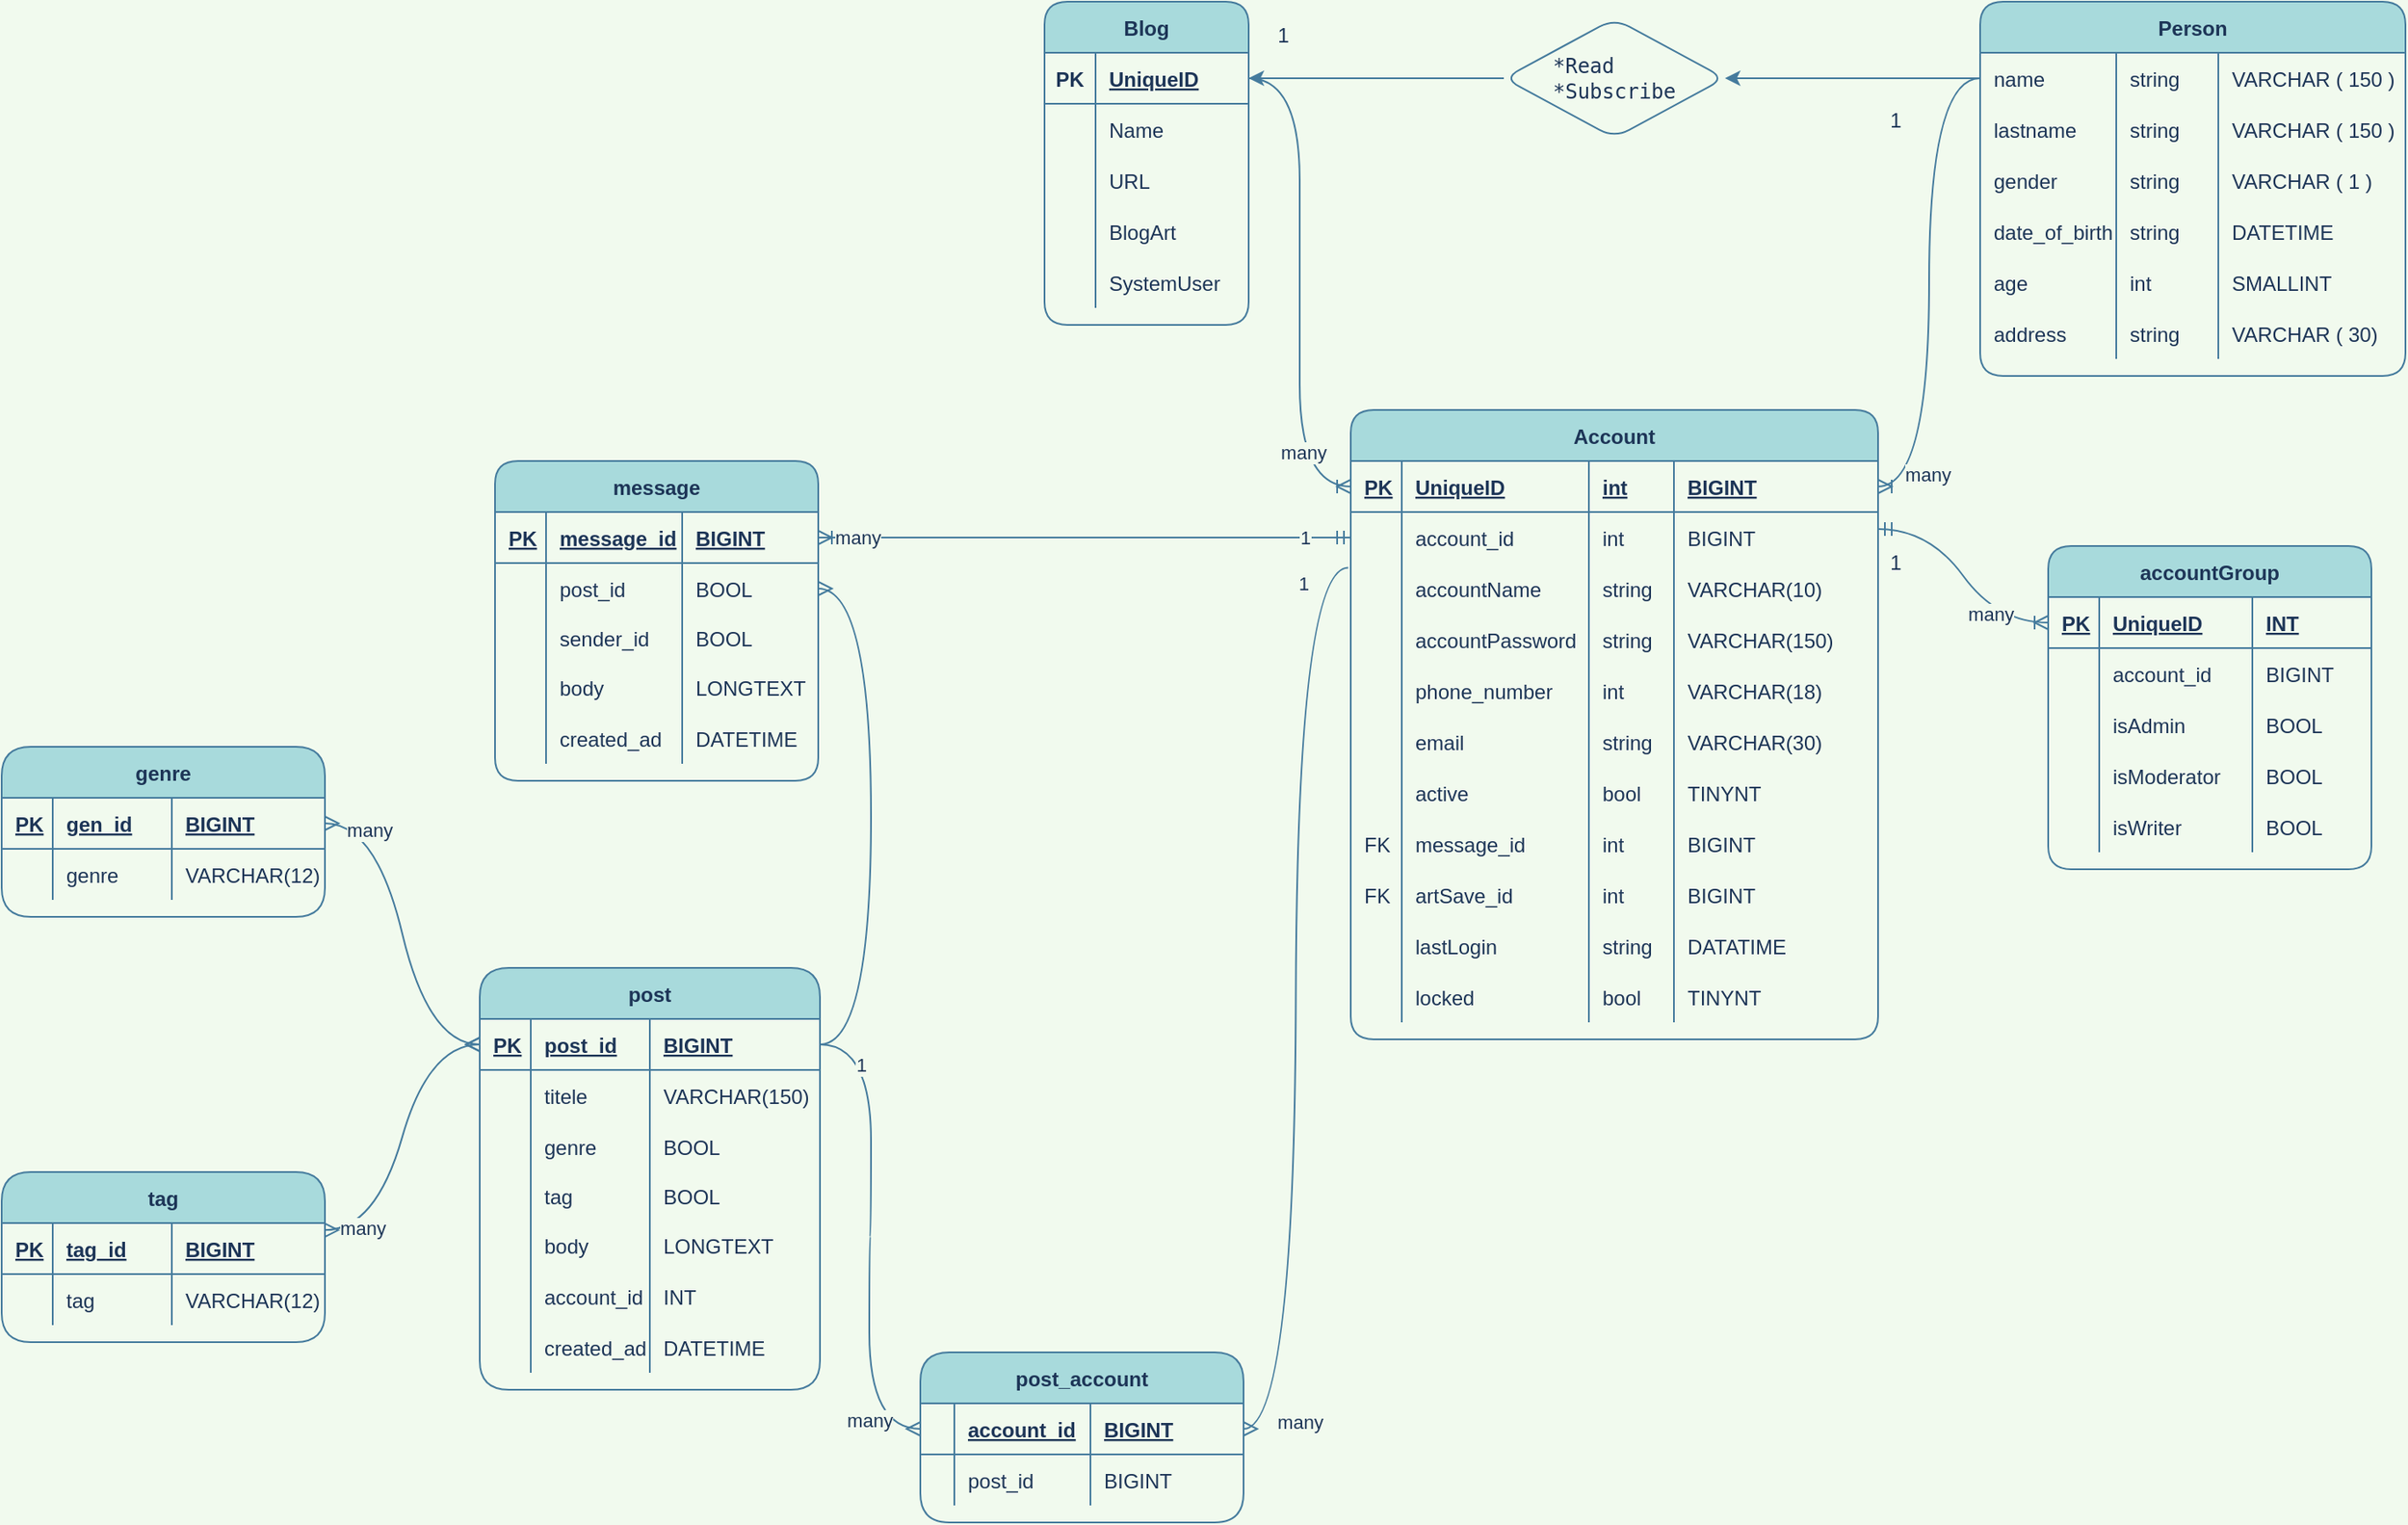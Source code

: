 <mxfile version="14.2.4" type="embed">
    <diagram id="J3SEdPViOO3ZqYQFfZW6" name="Page-1">
        <mxGraphModel dx="2182" dy="618" grid="1" gridSize="10" guides="1" tooltips="1" connect="1" arrows="1" fold="1" page="1" pageScale="1" pageWidth="1654" pageHeight="2336" background="#F1FAEE" math="0" shadow="0">
            <root>
                <mxCell id="0"/>
                <mxCell id="1" parent="0"/>
                <mxCell id="4" value="Person" style="shape=table;startSize=30;container=1;collapsible=1;childLayout=tableLayout;fixedRows=1;rowLines=0;fontStyle=1;align=center;resizeLast=1;fillColor=#A8DADC;strokeColor=#457B9D;fontColor=#1D3557;rounded=1;" parent="1" vertex="1">
                    <mxGeometry x="263" y="100" width="250" height="220.0" as="geometry">
                        <mxRectangle x="40" width="70" height="30" as="alternateBounds"/>
                    </mxGeometry>
                </mxCell>
                <mxCell id="8" value="" style="shape=partialRectangle;collapsible=0;dropTarget=0;pointerEvents=0;fillColor=none;top=0;left=0;bottom=0;right=0;points=[[0,0.5],[1,0.5]];portConstraint=eastwest;strokeColor=#457B9D;fontColor=#1D3557;rounded=1;" parent="4" vertex="1">
                    <mxGeometry y="30" width="250" height="30" as="geometry"/>
                </mxCell>
                <mxCell id="10" value="name" style="shape=partialRectangle;connectable=0;fillColor=none;top=0;left=0;bottom=0;right=0;align=left;spacingLeft=6;overflow=hidden;strokeColor=#457B9D;fontColor=#1D3557;rounded=1;" parent="8" vertex="1">
                    <mxGeometry width="80" height="30" as="geometry"/>
                </mxCell>
                <mxCell id="124" value="string" style="shape=partialRectangle;connectable=0;fillColor=none;top=0;left=0;bottom=0;right=0;align=left;spacingLeft=6;overflow=hidden;strokeColor=#457B9D;fontColor=#1D3557;rounded=1;" parent="8" vertex="1">
                    <mxGeometry x="80" width="60.0" height="30" as="geometry"/>
                </mxCell>
                <mxCell id="135" value="VARCHAR ( 150 )" style="shape=partialRectangle;connectable=0;fillColor=none;top=0;left=0;bottom=0;right=0;align=left;spacingLeft=6;overflow=hidden;strokeColor=#457B9D;fontColor=#1D3557;rounded=1;" parent="8" vertex="1">
                    <mxGeometry x="140" width="110" height="30" as="geometry"/>
                </mxCell>
                <mxCell id="11" value="" style="shape=partialRectangle;collapsible=0;dropTarget=0;pointerEvents=0;fillColor=none;top=0;left=0;bottom=0;right=0;points=[[0,0.5],[1,0.5]];portConstraint=eastwest;strokeColor=#457B9D;fontColor=#1D3557;rounded=1;" parent="4" vertex="1">
                    <mxGeometry y="60" width="250" height="30" as="geometry"/>
                </mxCell>
                <mxCell id="13" value="lastname" style="shape=partialRectangle;connectable=0;fillColor=none;top=0;left=0;bottom=0;right=0;align=left;spacingLeft=6;overflow=hidden;strokeColor=#457B9D;fontColor=#1D3557;rounded=1;" parent="11" vertex="1">
                    <mxGeometry width="80" height="30" as="geometry"/>
                </mxCell>
                <mxCell id="125" value="string" style="shape=partialRectangle;connectable=0;fillColor=none;top=0;left=0;bottom=0;right=0;align=left;spacingLeft=6;overflow=hidden;strokeColor=#457B9D;fontColor=#1D3557;rounded=1;" parent="11" vertex="1">
                    <mxGeometry x="80" width="60.0" height="30" as="geometry"/>
                </mxCell>
                <mxCell id="136" value="VARCHAR ( 150 )" style="shape=partialRectangle;connectable=0;fillColor=none;top=0;left=0;bottom=0;right=0;align=left;spacingLeft=6;overflow=hidden;strokeColor=#457B9D;fontColor=#1D3557;rounded=1;" parent="11" vertex="1">
                    <mxGeometry x="140" width="110" height="30" as="geometry"/>
                </mxCell>
                <mxCell id="14" value="" style="shape=partialRectangle;collapsible=0;dropTarget=0;pointerEvents=0;fillColor=none;top=0;left=0;bottom=0;right=0;points=[[0,0.5],[1,0.5]];portConstraint=eastwest;strokeColor=#457B9D;fontColor=#1D3557;rounded=1;" parent="4" vertex="1">
                    <mxGeometry y="90" width="250" height="30" as="geometry"/>
                </mxCell>
                <mxCell id="16" value="gender" style="shape=partialRectangle;connectable=0;fillColor=none;top=0;left=0;bottom=0;right=0;align=left;spacingLeft=6;overflow=hidden;strokeColor=#457B9D;fontColor=#1D3557;rounded=1;" parent="14" vertex="1">
                    <mxGeometry width="80" height="30" as="geometry"/>
                </mxCell>
                <mxCell id="126" value="string" style="shape=partialRectangle;connectable=0;fillColor=none;top=0;left=0;bottom=0;right=0;align=left;spacingLeft=6;overflow=hidden;strokeColor=#457B9D;fontColor=#1D3557;rounded=1;" parent="14" vertex="1">
                    <mxGeometry x="80" width="60.0" height="30" as="geometry"/>
                </mxCell>
                <mxCell id="137" value="VARCHAR ( 1 )" style="shape=partialRectangle;connectable=0;fillColor=none;top=0;left=0;bottom=0;right=0;align=left;spacingLeft=6;overflow=hidden;strokeColor=#457B9D;fontColor=#1D3557;rounded=1;" parent="14" vertex="1">
                    <mxGeometry x="140" width="110" height="30" as="geometry"/>
                </mxCell>
                <mxCell id="17" value="" style="shape=partialRectangle;collapsible=0;dropTarget=0;pointerEvents=0;fillColor=none;top=0;left=0;bottom=0;right=0;points=[[0,0.5],[1,0.5]];portConstraint=eastwest;strokeColor=#457B9D;fontColor=#1D3557;rounded=1;" parent="4" vertex="1">
                    <mxGeometry y="120" width="250" height="30" as="geometry"/>
                </mxCell>
                <mxCell id="19" value="date_of_birth" style="shape=partialRectangle;connectable=0;fillColor=none;top=0;left=0;bottom=0;right=0;align=left;spacingLeft=6;overflow=hidden;strokeColor=#457B9D;fontColor=#1D3557;rounded=1;" parent="17" vertex="1">
                    <mxGeometry width="80" height="30" as="geometry"/>
                </mxCell>
                <mxCell id="127" value="string" style="shape=partialRectangle;connectable=0;fillColor=none;top=0;left=0;bottom=0;right=0;align=left;spacingLeft=6;overflow=hidden;strokeColor=#457B9D;fontColor=#1D3557;rounded=1;" parent="17" vertex="1">
                    <mxGeometry x="80" width="60.0" height="30" as="geometry"/>
                </mxCell>
                <mxCell id="138" value="DATETIME" style="shape=partialRectangle;connectable=0;fillColor=none;top=0;left=0;bottom=0;right=0;align=left;spacingLeft=6;overflow=hidden;strokeColor=#457B9D;fontColor=#1D3557;rounded=1;" parent="17" vertex="1">
                    <mxGeometry x="140" width="110" height="30" as="geometry"/>
                </mxCell>
                <mxCell id="132" style="shape=partialRectangle;collapsible=0;dropTarget=0;pointerEvents=0;fillColor=none;top=0;left=0;bottom=0;right=0;points=[[0,0.5],[1,0.5]];portConstraint=eastwest;strokeColor=#457B9D;fontColor=#1D3557;rounded=1;" parent="4" vertex="1">
                    <mxGeometry y="150" width="250" height="30" as="geometry"/>
                </mxCell>
                <mxCell id="133" value="age" style="shape=partialRectangle;connectable=0;fillColor=none;top=0;left=0;bottom=0;right=0;align=left;spacingLeft=6;overflow=hidden;strokeColor=#457B9D;fontColor=#1D3557;rounded=1;" parent="132" vertex="1">
                    <mxGeometry width="80" height="30" as="geometry"/>
                </mxCell>
                <mxCell id="134" value="int" style="shape=partialRectangle;connectable=0;fillColor=none;top=0;left=0;bottom=0;right=0;align=left;spacingLeft=6;overflow=hidden;strokeColor=#457B9D;fontColor=#1D3557;rounded=1;" parent="132" vertex="1">
                    <mxGeometry x="80" width="60.0" height="30" as="geometry"/>
                </mxCell>
                <mxCell id="139" value="SMALLINT" style="shape=partialRectangle;connectable=0;fillColor=none;top=0;left=0;bottom=0;right=0;align=left;spacingLeft=6;overflow=hidden;strokeColor=#457B9D;fontColor=#1D3557;rounded=1;" parent="132" vertex="1">
                    <mxGeometry x="140" width="110" height="30" as="geometry"/>
                </mxCell>
                <mxCell id="20" value="" style="shape=partialRectangle;collapsible=0;dropTarget=0;pointerEvents=0;fillColor=none;top=0;left=0;bottom=0;right=0;points=[[0,0.5],[1,0.5]];portConstraint=eastwest;strokeColor=#457B9D;fontColor=#1D3557;rounded=1;" parent="4" vertex="1">
                    <mxGeometry y="180" width="250" height="30" as="geometry"/>
                </mxCell>
                <mxCell id="22" value="address" style="shape=partialRectangle;connectable=0;fillColor=none;top=0;left=0;bottom=0;right=0;align=left;spacingLeft=6;overflow=hidden;strokeColor=#457B9D;fontColor=#1D3557;rounded=1;" parent="20" vertex="1">
                    <mxGeometry width="80" height="30" as="geometry"/>
                </mxCell>
                <mxCell id="128" value="string" style="shape=partialRectangle;connectable=0;fillColor=none;top=0;left=0;bottom=0;right=0;align=left;spacingLeft=6;overflow=hidden;strokeColor=#457B9D;fontColor=#1D3557;rounded=1;" parent="20" vertex="1">
                    <mxGeometry x="80" width="60.0" height="30" as="geometry"/>
                </mxCell>
                <mxCell id="140" value="VARCHAR ( 30)" style="shape=partialRectangle;connectable=0;fillColor=none;top=0;left=0;bottom=0;right=0;align=left;spacingLeft=6;overflow=hidden;strokeColor=#457B9D;fontColor=#1D3557;rounded=1;" parent="20" vertex="1">
                    <mxGeometry x="140" width="110" height="30" as="geometry"/>
                </mxCell>
                <mxCell id="26" value="Blog" style="shape=table;startSize=30;container=1;collapsible=1;childLayout=tableLayout;fixedRows=1;rowLines=0;fontStyle=1;align=center;resizeLast=1;fillColor=#A8DADC;strokeColor=#457B9D;fontColor=#1D3557;rounded=1;" parent="1" vertex="1">
                    <mxGeometry x="-287" y="100" width="120" height="190" as="geometry"/>
                </mxCell>
                <mxCell id="27" value="" style="shape=partialRectangle;collapsible=0;dropTarget=0;pointerEvents=0;fillColor=none;top=0;left=0;bottom=1;right=0;points=[[0,0.5],[1,0.5]];portConstraint=eastwest;strokeColor=#457B9D;fontColor=#1D3557;rounded=1;" parent="26" vertex="1">
                    <mxGeometry y="30" width="120" height="30" as="geometry"/>
                </mxCell>
                <mxCell id="28" value="PK" style="shape=partialRectangle;connectable=0;fillColor=none;top=0;left=0;bottom=0;right=0;fontStyle=1;overflow=hidden;strokeColor=#457B9D;fontColor=#1D3557;rounded=1;" parent="27" vertex="1">
                    <mxGeometry width="30" height="30" as="geometry"/>
                </mxCell>
                <mxCell id="29" value="UniqueID" style="shape=partialRectangle;connectable=0;fillColor=none;top=0;left=0;bottom=0;right=0;align=left;spacingLeft=6;fontStyle=5;overflow=hidden;strokeColor=#457B9D;fontColor=#1D3557;rounded=1;" parent="27" vertex="1">
                    <mxGeometry x="30" width="90" height="30" as="geometry"/>
                </mxCell>
                <mxCell id="30" value="" style="shape=partialRectangle;collapsible=0;dropTarget=0;pointerEvents=0;fillColor=none;top=0;left=0;bottom=0;right=0;points=[[0,0.5],[1,0.5]];portConstraint=eastwest;strokeColor=#457B9D;fontColor=#1D3557;rounded=1;" parent="26" vertex="1">
                    <mxGeometry y="60" width="120" height="30" as="geometry"/>
                </mxCell>
                <mxCell id="31" value="" style="shape=partialRectangle;connectable=0;fillColor=none;top=0;left=0;bottom=0;right=0;editable=1;overflow=hidden;strokeColor=#457B9D;fontColor=#1D3557;rounded=1;" parent="30" vertex="1">
                    <mxGeometry width="30" height="30" as="geometry"/>
                </mxCell>
                <mxCell id="32" value="Name" style="shape=partialRectangle;connectable=0;fillColor=none;top=0;left=0;bottom=0;right=0;align=left;spacingLeft=6;overflow=hidden;strokeColor=#457B9D;fontColor=#1D3557;rounded=1;" parent="30" vertex="1">
                    <mxGeometry x="30" width="90" height="30" as="geometry"/>
                </mxCell>
                <mxCell id="33" value="" style="shape=partialRectangle;collapsible=0;dropTarget=0;pointerEvents=0;fillColor=none;top=0;left=0;bottom=0;right=0;points=[[0,0.5],[1,0.5]];portConstraint=eastwest;strokeColor=#457B9D;fontColor=#1D3557;rounded=1;" parent="26" vertex="1">
                    <mxGeometry y="90" width="120" height="30" as="geometry"/>
                </mxCell>
                <mxCell id="34" value="" style="shape=partialRectangle;connectable=0;fillColor=none;top=0;left=0;bottom=0;right=0;editable=1;overflow=hidden;strokeColor=#457B9D;fontColor=#1D3557;rounded=1;" parent="33" vertex="1">
                    <mxGeometry width="30" height="30" as="geometry"/>
                </mxCell>
                <mxCell id="35" value="URL" style="shape=partialRectangle;connectable=0;fillColor=none;top=0;left=0;bottom=0;right=0;align=left;spacingLeft=6;overflow=hidden;strokeColor=#457B9D;fontColor=#1D3557;rounded=1;" parent="33" vertex="1">
                    <mxGeometry x="30" width="90" height="30" as="geometry"/>
                </mxCell>
                <mxCell id="36" value="" style="shape=partialRectangle;collapsible=0;dropTarget=0;pointerEvents=0;fillColor=none;top=0;left=0;bottom=0;right=0;points=[[0,0.5],[1,0.5]];portConstraint=eastwest;strokeColor=#457B9D;fontColor=#1D3557;rounded=1;" parent="26" vertex="1">
                    <mxGeometry y="120" width="120" height="30" as="geometry"/>
                </mxCell>
                <mxCell id="37" value="" style="shape=partialRectangle;connectable=0;fillColor=none;top=0;left=0;bottom=0;right=0;editable=1;overflow=hidden;strokeColor=#457B9D;fontColor=#1D3557;rounded=1;" parent="36" vertex="1">
                    <mxGeometry width="30" height="30" as="geometry"/>
                </mxCell>
                <mxCell id="38" value="BlogArt" style="shape=partialRectangle;connectable=0;fillColor=none;top=0;left=0;bottom=0;right=0;align=left;spacingLeft=6;overflow=hidden;strokeColor=#457B9D;fontColor=#1D3557;rounded=1;" parent="36" vertex="1">
                    <mxGeometry x="30" width="90" height="30" as="geometry"/>
                </mxCell>
                <mxCell id="242" value="" style="shape=partialRectangle;collapsible=0;dropTarget=0;pointerEvents=0;fillColor=none;top=0;left=0;bottom=0;right=0;points=[[0,0.5],[1,0.5]];portConstraint=eastwest;strokeColor=#457B9D;fontColor=#1D3557;rounded=1;" parent="26" vertex="1">
                    <mxGeometry y="150" width="120" height="30" as="geometry"/>
                </mxCell>
                <mxCell id="243" value="" style="shape=partialRectangle;connectable=0;fillColor=none;top=0;left=0;bottom=0;right=0;editable=1;overflow=hidden;strokeColor=#457B9D;fontColor=#1D3557;rounded=1;" parent="242" vertex="1">
                    <mxGeometry width="30" height="30" as="geometry"/>
                </mxCell>
                <mxCell id="244" value="SystemUser" style="shape=partialRectangle;connectable=0;fillColor=none;top=0;left=0;bottom=0;right=0;align=left;spacingLeft=6;overflow=hidden;strokeColor=#457B9D;fontColor=#1D3557;rounded=1;" parent="242" vertex="1">
                    <mxGeometry x="30" width="90" height="30" as="geometry"/>
                </mxCell>
                <mxCell id="45" value="accountGroup" style="shape=table;startSize=30;container=1;collapsible=1;childLayout=tableLayout;fixedRows=1;rowLines=0;fontStyle=1;align=center;resizeLast=1;fillColor=#A8DADC;strokeColor=#457B9D;fontColor=#1D3557;rounded=1;" parent="1" vertex="1">
                    <mxGeometry x="303" y="420" width="190" height="190" as="geometry"/>
                </mxCell>
                <mxCell id="46" value="" style="shape=partialRectangle;collapsible=0;dropTarget=0;pointerEvents=0;fillColor=none;top=0;left=0;bottom=1;right=0;points=[[0,0.5],[1,0.5]];portConstraint=eastwest;strokeColor=#457B9D;fontColor=#1D3557;rounded=1;" parent="45" vertex="1">
                    <mxGeometry y="30" width="190" height="30" as="geometry"/>
                </mxCell>
                <mxCell id="264" value="PK" style="shape=partialRectangle;connectable=0;fillColor=none;top=0;left=0;bottom=0;right=0;align=left;spacingLeft=6;fontStyle=5;overflow=hidden;strokeColor=#457B9D;fontColor=#1D3557;rounded=1;" parent="46" vertex="1">
                    <mxGeometry width="30" height="30" as="geometry"/>
                </mxCell>
                <mxCell id="48" value="UniqueID" style="shape=partialRectangle;connectable=0;fillColor=none;top=0;left=0;bottom=0;right=0;align=left;spacingLeft=6;fontStyle=5;overflow=hidden;strokeColor=#457B9D;fontColor=#1D3557;rounded=1;" parent="46" vertex="1">
                    <mxGeometry x="30" width="90" height="30" as="geometry"/>
                </mxCell>
                <mxCell id="258" value="INT" style="shape=partialRectangle;connectable=0;fillColor=none;top=0;left=0;bottom=0;right=0;align=left;spacingLeft=6;fontStyle=5;overflow=hidden;strokeColor=#457B9D;fontColor=#1D3557;rounded=1;" parent="46" vertex="1">
                    <mxGeometry x="120" width="70" height="30" as="geometry"/>
                </mxCell>
                <mxCell id="49" value="" style="shape=partialRectangle;collapsible=0;dropTarget=0;pointerEvents=0;fillColor=none;top=0;left=0;bottom=0;right=0;points=[[0,0.5],[1,0.5]];portConstraint=eastwest;strokeColor=#457B9D;fontColor=#1D3557;rounded=1;" parent="45" vertex="1">
                    <mxGeometry y="60" width="190" height="30" as="geometry"/>
                </mxCell>
                <mxCell id="265" style="shape=partialRectangle;connectable=0;fillColor=none;top=0;left=0;bottom=0;right=0;align=left;spacingLeft=6;overflow=hidden;strokeColor=#457B9D;fontColor=#1D3557;rounded=1;" parent="49" vertex="1">
                    <mxGeometry width="30" height="30" as="geometry"/>
                </mxCell>
                <mxCell id="51" value="account_id" style="shape=partialRectangle;connectable=0;fillColor=none;top=0;left=0;bottom=0;right=0;align=left;spacingLeft=6;overflow=hidden;strokeColor=#457B9D;fontColor=#1D3557;rounded=1;" parent="49" vertex="1">
                    <mxGeometry x="30" width="90" height="30" as="geometry"/>
                </mxCell>
                <mxCell id="259" value="BIGINT" style="shape=partialRectangle;connectable=0;fillColor=none;top=0;left=0;bottom=0;right=0;align=left;spacingLeft=6;overflow=hidden;strokeColor=#457B9D;fontColor=#1D3557;rounded=1;" parent="49" vertex="1">
                    <mxGeometry x="120" width="70" height="30" as="geometry"/>
                </mxCell>
                <mxCell id="52" value="" style="shape=partialRectangle;collapsible=0;dropTarget=0;pointerEvents=0;fillColor=none;top=0;left=0;bottom=0;right=0;points=[[0,0.5],[1,0.5]];portConstraint=eastwest;strokeColor=#457B9D;fontColor=#1D3557;rounded=1;" parent="45" vertex="1">
                    <mxGeometry y="90" width="190" height="30" as="geometry"/>
                </mxCell>
                <mxCell id="266" style="shape=partialRectangle;connectable=0;fillColor=none;top=0;left=0;bottom=0;right=0;align=left;spacingLeft=6;overflow=hidden;strokeColor=#457B9D;fontColor=#1D3557;rounded=1;" parent="52" vertex="1">
                    <mxGeometry width="30" height="30" as="geometry"/>
                </mxCell>
                <mxCell id="54" value="isAdmin" style="shape=partialRectangle;connectable=0;fillColor=none;top=0;left=0;bottom=0;right=0;align=left;spacingLeft=6;overflow=hidden;strokeColor=#457B9D;fontColor=#1D3557;rounded=1;" parent="52" vertex="1">
                    <mxGeometry x="30" width="90" height="30" as="geometry"/>
                </mxCell>
                <mxCell id="260" value="BOOL" style="shape=partialRectangle;connectable=0;fillColor=none;top=0;left=0;bottom=0;right=0;align=left;spacingLeft=6;overflow=hidden;strokeColor=#457B9D;fontColor=#1D3557;rounded=1;" parent="52" vertex="1">
                    <mxGeometry x="120" width="70" height="30" as="geometry"/>
                </mxCell>
                <mxCell id="58" value="" style="shape=partialRectangle;collapsible=0;dropTarget=0;pointerEvents=0;fillColor=none;top=0;left=0;bottom=0;right=0;points=[[0,0.5],[1,0.5]];portConstraint=eastwest;strokeColor=#457B9D;fontColor=#1D3557;rounded=1;" parent="45" vertex="1">
                    <mxGeometry y="120" width="190" height="30" as="geometry"/>
                </mxCell>
                <mxCell id="268" style="shape=partialRectangle;connectable=0;fillColor=none;top=0;left=0;bottom=0;right=0;align=left;spacingLeft=6;overflow=hidden;strokeColor=#457B9D;fontColor=#1D3557;rounded=1;" parent="58" vertex="1">
                    <mxGeometry width="30" height="30" as="geometry"/>
                </mxCell>
                <mxCell id="60" value="isModerator" style="shape=partialRectangle;connectable=0;fillColor=none;top=0;left=0;bottom=0;right=0;align=left;spacingLeft=6;overflow=hidden;strokeColor=#457B9D;fontColor=#1D3557;rounded=1;" parent="58" vertex="1">
                    <mxGeometry x="30" width="90" height="30" as="geometry"/>
                </mxCell>
                <mxCell id="262" value="BOOL" style="shape=partialRectangle;connectable=0;fillColor=none;top=0;left=0;bottom=0;right=0;align=left;spacingLeft=6;overflow=hidden;strokeColor=#457B9D;fontColor=#1D3557;rounded=1;" parent="58" vertex="1">
                    <mxGeometry x="120" width="70" height="30" as="geometry"/>
                </mxCell>
                <mxCell id="61" value="" style="shape=partialRectangle;collapsible=0;dropTarget=0;pointerEvents=0;fillColor=none;top=0;left=0;bottom=0;right=0;points=[[0,0.5],[1,0.5]];portConstraint=eastwest;strokeColor=#457B9D;fontColor=#1D3557;rounded=1;" parent="45" vertex="1">
                    <mxGeometry y="150" width="190" height="30" as="geometry"/>
                </mxCell>
                <mxCell id="269" style="shape=partialRectangle;connectable=0;fillColor=none;top=0;left=0;bottom=0;right=0;align=left;spacingLeft=6;overflow=hidden;strokeColor=#457B9D;fontColor=#1D3557;rounded=1;" parent="61" vertex="1">
                    <mxGeometry width="30" height="30" as="geometry"/>
                </mxCell>
                <mxCell id="63" value="isWriter" style="shape=partialRectangle;connectable=0;fillColor=none;top=0;left=0;bottom=0;right=0;align=left;spacingLeft=6;overflow=hidden;strokeColor=#457B9D;fontColor=#1D3557;rounded=1;" parent="61" vertex="1">
                    <mxGeometry x="30" width="90" height="30" as="geometry"/>
                </mxCell>
                <mxCell id="263" value="BOOL" style="shape=partialRectangle;connectable=0;fillColor=none;top=0;left=0;bottom=0;right=0;align=left;spacingLeft=6;overflow=hidden;strokeColor=#457B9D;fontColor=#1D3557;rounded=1;" parent="61" vertex="1">
                    <mxGeometry x="120" width="70" height="30" as="geometry"/>
                </mxCell>
                <mxCell id="83" value="Account" style="shape=table;startSize=30;container=1;collapsible=1;childLayout=tableLayout;fixedRows=1;rowLines=0;fontStyle=1;align=center;resizeLast=1;shadow=0;fillColor=#A8DADC;strokeColor=#457B9D;fontColor=#1D3557;rounded=1;" parent="1" vertex="1">
                    <mxGeometry x="-107" y="340" width="310" height="370" as="geometry"/>
                </mxCell>
                <mxCell id="84" value="" style="shape=partialRectangle;collapsible=0;dropTarget=0;pointerEvents=0;fillColor=none;top=0;left=0;bottom=1;right=0;points=[[0,0.5],[1,0.5]];portConstraint=eastwest;strokeColor=#457B9D;fontColor=#1D3557;rounded=1;" parent="83" vertex="1">
                    <mxGeometry y="30" width="310" height="30" as="geometry"/>
                </mxCell>
                <mxCell id="171" value="PK" style="shape=partialRectangle;connectable=0;fillColor=none;top=0;left=0;bottom=0;right=0;align=left;spacingLeft=6;fontStyle=5;overflow=hidden;strokeColor=#457B9D;fontColor=#1D3557;rounded=1;" parent="84" vertex="1">
                    <mxGeometry width="30.0" height="30" as="geometry"/>
                </mxCell>
                <mxCell id="86" value="UniqueID" style="shape=partialRectangle;connectable=0;fillColor=none;top=0;left=0;bottom=0;right=0;align=left;spacingLeft=6;fontStyle=5;overflow=hidden;strokeColor=#457B9D;fontColor=#1D3557;rounded=1;" parent="84" vertex="1">
                    <mxGeometry x="30.0" width="110.0" height="30" as="geometry"/>
                </mxCell>
                <mxCell id="203" value="int" style="shape=partialRectangle;connectable=0;fillColor=none;top=0;left=0;bottom=0;right=0;align=left;spacingLeft=6;fontStyle=5;overflow=hidden;strokeColor=#457B9D;fontColor=#1D3557;rounded=1;" parent="84" vertex="1">
                    <mxGeometry x="140" width="50.0" height="30" as="geometry"/>
                </mxCell>
                <mxCell id="209" value="BIGINT" style="shape=partialRectangle;connectable=0;fillColor=none;top=0;left=0;bottom=0;right=0;align=left;spacingLeft=6;fontStyle=5;overflow=hidden;strokeColor=#457B9D;fontColor=#1D3557;rounded=1;" parent="84" vertex="1">
                    <mxGeometry x="190" width="120" height="30" as="geometry"/>
                </mxCell>
                <mxCell id="87" value="" style="shape=partialRectangle;collapsible=0;dropTarget=0;pointerEvents=0;fillColor=none;top=0;left=0;bottom=0;right=0;points=[[0,0.5],[1,0.5]];portConstraint=eastwest;strokeColor=#457B9D;fontColor=#1D3557;rounded=1;" parent="83" vertex="1">
                    <mxGeometry y="60" width="310" height="30" as="geometry"/>
                </mxCell>
                <mxCell id="172" style="shape=partialRectangle;connectable=0;fillColor=none;top=0;left=0;bottom=0;right=0;align=left;spacingLeft=6;overflow=hidden;strokeColor=#457B9D;fontColor=#1D3557;rounded=1;" parent="87" vertex="1">
                    <mxGeometry width="30.0" height="30" as="geometry"/>
                </mxCell>
                <mxCell id="89" value="account_id" style="shape=partialRectangle;connectable=0;fillColor=none;top=0;left=0;bottom=0;right=0;align=left;spacingLeft=6;overflow=hidden;strokeColor=#457B9D;fontColor=#1D3557;rounded=1;" parent="87" vertex="1">
                    <mxGeometry x="30.0" width="110.0" height="30" as="geometry"/>
                </mxCell>
                <mxCell id="204" value="int" style="shape=partialRectangle;connectable=0;fillColor=none;top=0;left=0;bottom=0;right=0;align=left;spacingLeft=6;overflow=hidden;strokeColor=#457B9D;fontColor=#1D3557;rounded=1;" parent="87" vertex="1">
                    <mxGeometry x="140" width="50.0" height="30" as="geometry"/>
                </mxCell>
                <mxCell id="210" value="BIGINT" style="shape=partialRectangle;connectable=0;fillColor=none;top=0;left=0;bottom=0;right=0;align=left;spacingLeft=6;overflow=hidden;strokeColor=#457B9D;fontColor=#1D3557;rounded=1;" parent="87" vertex="1">
                    <mxGeometry x="190" width="120" height="30" as="geometry"/>
                </mxCell>
                <mxCell id="90" value="" style="shape=partialRectangle;collapsible=0;dropTarget=0;pointerEvents=0;fillColor=none;top=0;left=0;bottom=0;right=0;points=[[0,0.5],[1,0.5]];portConstraint=eastwest;strokeColor=#457B9D;fontColor=#1D3557;rounded=1;" parent="83" vertex="1">
                    <mxGeometry y="90" width="310" height="30" as="geometry"/>
                </mxCell>
                <mxCell id="173" style="shape=partialRectangle;connectable=0;fillColor=none;top=0;left=0;bottom=0;right=0;align=left;spacingLeft=6;overflow=hidden;strokeColor=#457B9D;fontColor=#1D3557;rounded=1;" parent="90" vertex="1">
                    <mxGeometry width="30.0" height="30" as="geometry"/>
                </mxCell>
                <mxCell id="92" value="accountName" style="shape=partialRectangle;connectable=0;fillColor=none;top=0;left=0;bottom=0;right=0;align=left;spacingLeft=6;overflow=hidden;strokeColor=#457B9D;fontColor=#1D3557;rounded=1;" parent="90" vertex="1">
                    <mxGeometry x="30.0" width="110.0" height="30" as="geometry"/>
                </mxCell>
                <mxCell id="205" value="string" style="shape=partialRectangle;connectable=0;fillColor=none;top=0;left=0;bottom=0;right=0;align=left;spacingLeft=6;overflow=hidden;strokeColor=#457B9D;fontColor=#1D3557;rounded=1;" parent="90" vertex="1">
                    <mxGeometry x="140" width="50.0" height="30" as="geometry"/>
                </mxCell>
                <mxCell id="211" value="VARCHAR(10)" style="shape=partialRectangle;connectable=0;fillColor=none;top=0;left=0;bottom=0;right=0;align=left;spacingLeft=6;overflow=hidden;strokeColor=#457B9D;fontColor=#1D3557;rounded=1;" parent="90" vertex="1">
                    <mxGeometry x="190" width="120" height="30" as="geometry"/>
                </mxCell>
                <mxCell id="93" value="" style="shape=partialRectangle;collapsible=0;dropTarget=0;pointerEvents=0;fillColor=none;top=0;left=0;bottom=0;right=0;points=[[0,0.5],[1,0.5]];portConstraint=eastwest;strokeColor=#457B9D;fontColor=#1D3557;rounded=1;" parent="83" vertex="1">
                    <mxGeometry y="120" width="310" height="30" as="geometry"/>
                </mxCell>
                <mxCell id="174" style="shape=partialRectangle;connectable=0;fillColor=none;top=0;left=0;bottom=0;right=0;align=left;spacingLeft=6;overflow=hidden;strokeColor=#457B9D;fontColor=#1D3557;rounded=1;" parent="93" vertex="1">
                    <mxGeometry width="30.0" height="30" as="geometry"/>
                </mxCell>
                <mxCell id="95" value="accountPassword" style="shape=partialRectangle;connectable=0;fillColor=none;top=0;left=0;bottom=0;right=0;align=left;spacingLeft=6;overflow=hidden;strokeColor=#457B9D;fontColor=#1D3557;rounded=1;" parent="93" vertex="1">
                    <mxGeometry x="30.0" width="110.0" height="30" as="geometry"/>
                </mxCell>
                <mxCell id="206" value="string" style="shape=partialRectangle;connectable=0;fillColor=none;top=0;left=0;bottom=0;right=0;align=left;spacingLeft=6;overflow=hidden;strokeColor=#457B9D;fontColor=#1D3557;rounded=1;" parent="93" vertex="1">
                    <mxGeometry x="140" width="50.0" height="30" as="geometry"/>
                </mxCell>
                <mxCell id="212" value="VARCHAR(150)" style="shape=partialRectangle;connectable=0;fillColor=none;top=0;left=0;bottom=0;right=0;align=left;spacingLeft=6;overflow=hidden;strokeColor=#457B9D;fontColor=#1D3557;rounded=1;" parent="93" vertex="1">
                    <mxGeometry x="190" width="120" height="30" as="geometry"/>
                </mxCell>
                <mxCell id="99" value="" style="shape=partialRectangle;collapsible=0;dropTarget=0;pointerEvents=0;fillColor=none;top=0;left=0;bottom=0;right=0;points=[[0,0.5],[1,0.5]];portConstraint=eastwest;strokeColor=#457B9D;fontColor=#1D3557;rounded=1;" parent="83" vertex="1">
                    <mxGeometry y="150" width="310" height="30" as="geometry"/>
                </mxCell>
                <mxCell id="176" style="shape=partialRectangle;connectable=0;fillColor=none;top=0;left=0;bottom=0;right=0;align=left;spacingLeft=6;overflow=hidden;strokeColor=#457B9D;fontColor=#1D3557;rounded=1;" parent="99" vertex="1">
                    <mxGeometry width="30.0" height="30" as="geometry"/>
                </mxCell>
                <mxCell id="101" value="phone_number" style="shape=partialRectangle;connectable=0;fillColor=none;top=0;left=0;bottom=0;right=0;align=left;spacingLeft=6;overflow=hidden;strokeColor=#457B9D;fontColor=#1D3557;rounded=1;" parent="99" vertex="1">
                    <mxGeometry x="30.0" width="110.0" height="30" as="geometry"/>
                </mxCell>
                <mxCell id="208" value="int" style="shape=partialRectangle;connectable=0;fillColor=none;top=0;left=0;bottom=0;right=0;align=left;spacingLeft=6;overflow=hidden;strokeColor=#457B9D;fontColor=#1D3557;rounded=1;" parent="99" vertex="1">
                    <mxGeometry x="140" width="50.0" height="30" as="geometry"/>
                </mxCell>
                <mxCell id="214" value="VARCHAR(18)" style="shape=partialRectangle;connectable=0;fillColor=none;top=0;left=0;bottom=0;right=0;align=left;spacingLeft=6;overflow=hidden;strokeColor=#457B9D;fontColor=#1D3557;rounded=1;" parent="99" vertex="1">
                    <mxGeometry x="190" width="120" height="30" as="geometry"/>
                </mxCell>
                <mxCell id="96" value="" style="shape=partialRectangle;collapsible=0;dropTarget=0;pointerEvents=0;fillColor=none;top=0;left=0;bottom=0;right=0;points=[[0,0.5],[1,0.5]];portConstraint=eastwest;strokeColor=#457B9D;fontColor=#1D3557;rounded=1;" parent="83" vertex="1">
                    <mxGeometry y="180" width="310" height="30" as="geometry"/>
                </mxCell>
                <mxCell id="175" style="shape=partialRectangle;connectable=0;fillColor=none;top=0;left=0;bottom=0;right=0;align=left;spacingLeft=6;overflow=hidden;strokeColor=#457B9D;fontColor=#1D3557;rounded=1;" parent="96" vertex="1">
                    <mxGeometry width="30.0" height="30" as="geometry"/>
                </mxCell>
                <mxCell id="98" value="email" style="shape=partialRectangle;connectable=0;fillColor=none;top=0;left=0;bottom=0;right=0;align=left;spacingLeft=6;overflow=hidden;strokeColor=#457B9D;fontColor=#1D3557;rounded=1;" parent="96" vertex="1">
                    <mxGeometry x="30.0" width="110.0" height="30" as="geometry"/>
                </mxCell>
                <mxCell id="207" value="string" style="shape=partialRectangle;connectable=0;fillColor=none;top=0;left=0;bottom=0;right=0;align=left;spacingLeft=6;overflow=hidden;strokeColor=#457B9D;fontColor=#1D3557;rounded=1;" parent="96" vertex="1">
                    <mxGeometry x="140" width="50.0" height="30" as="geometry"/>
                </mxCell>
                <mxCell id="213" value="VARCHAR(30)" style="shape=partialRectangle;connectable=0;fillColor=none;top=0;left=0;bottom=0;right=0;align=left;spacingLeft=6;overflow=hidden;strokeColor=#457B9D;fontColor=#1D3557;rounded=1;" parent="96" vertex="1">
                    <mxGeometry x="190" width="120" height="30" as="geometry"/>
                </mxCell>
                <mxCell id="107" value="" style="shape=partialRectangle;collapsible=0;dropTarget=0;pointerEvents=0;fillColor=none;top=0;left=0;bottom=0;right=0;points=[[0,0.5],[1,0.5]];portConstraint=eastwest;strokeColor=#457B9D;fontColor=#1D3557;rounded=1;" parent="83" vertex="1">
                    <mxGeometry y="210" width="310" height="30" as="geometry"/>
                </mxCell>
                <mxCell id="283" style="shape=partialRectangle;connectable=0;fillColor=none;top=0;left=0;bottom=0;right=0;align=left;spacingLeft=6;overflow=hidden;strokeColor=#457B9D;fontColor=#1D3557;rounded=1;" parent="107" vertex="1">
                    <mxGeometry width="30.0" height="30" as="geometry"/>
                </mxCell>
                <mxCell id="109" value="active" style="shape=partialRectangle;connectable=0;fillColor=none;top=0;left=0;bottom=0;right=0;align=left;spacingLeft=6;overflow=hidden;strokeColor=#457B9D;fontColor=#1D3557;rounded=1;" parent="107" vertex="1">
                    <mxGeometry x="30.0" width="110.0" height="30" as="geometry"/>
                </mxCell>
                <mxCell id="277" value="bool" style="shape=partialRectangle;connectable=0;fillColor=none;top=0;left=0;bottom=0;right=0;align=left;spacingLeft=6;overflow=hidden;strokeColor=#457B9D;fontColor=#1D3557;rounded=1;" parent="107" vertex="1">
                    <mxGeometry x="140" width="50.0" height="30" as="geometry"/>
                </mxCell>
                <mxCell id="348" value="TINYNT" style="shape=partialRectangle;connectable=0;fillColor=none;top=0;left=0;bottom=0;right=0;align=left;spacingLeft=6;overflow=hidden;strokeColor=#457B9D;fontColor=#1D3557;rounded=1;" parent="107" vertex="1">
                    <mxGeometry x="190" width="120" height="30" as="geometry"/>
                </mxCell>
                <mxCell id="110" value="" style="shape=partialRectangle;collapsible=0;dropTarget=0;pointerEvents=0;fillColor=none;top=0;left=0;bottom=0;right=0;points=[[0,0.5],[1,0.5]];portConstraint=eastwest;strokeColor=#457B9D;fontColor=#1D3557;rounded=1;" parent="83" vertex="1">
                    <mxGeometry y="240" width="310" height="30" as="geometry"/>
                </mxCell>
                <mxCell id="284" value="FK" style="shape=partialRectangle;connectable=0;fillColor=none;top=0;left=0;bottom=0;right=0;align=left;spacingLeft=6;overflow=hidden;strokeColor=#457B9D;fontColor=#1D3557;rounded=1;" parent="110" vertex="1">
                    <mxGeometry width="30.0" height="30" as="geometry"/>
                </mxCell>
                <mxCell id="112" value="message_id" style="shape=partialRectangle;connectable=0;fillColor=none;top=0;left=0;bottom=0;right=0;align=left;spacingLeft=6;overflow=hidden;strokeColor=#457B9D;fontColor=#1D3557;rounded=1;" parent="110" vertex="1">
                    <mxGeometry x="30.0" width="110.0" height="30" as="geometry"/>
                </mxCell>
                <mxCell id="278" value="int" style="shape=partialRectangle;connectable=0;fillColor=none;top=0;left=0;bottom=0;right=0;align=left;spacingLeft=6;overflow=hidden;strokeColor=#457B9D;fontColor=#1D3557;rounded=1;" parent="110" vertex="1">
                    <mxGeometry x="140" width="50.0" height="30" as="geometry"/>
                </mxCell>
                <mxCell id="347" value="BIGINT" style="shape=partialRectangle;connectable=0;fillColor=none;top=0;left=0;bottom=0;right=0;align=left;spacingLeft=6;overflow=hidden;strokeColor=#457B9D;fontColor=#1D3557;rounded=1;" parent="110" vertex="1">
                    <mxGeometry x="190" width="120" height="30" as="geometry"/>
                </mxCell>
                <mxCell id="113" value="" style="shape=partialRectangle;collapsible=0;dropTarget=0;pointerEvents=0;fillColor=none;top=0;left=0;bottom=0;right=0;points=[[0,0.5],[1,0.5]];portConstraint=eastwest;strokeColor=#457B9D;fontColor=#1D3557;rounded=1;" parent="83" vertex="1">
                    <mxGeometry y="270" width="310" height="30" as="geometry"/>
                </mxCell>
                <mxCell id="285" value="FK" style="shape=partialRectangle;connectable=0;fillColor=none;top=0;left=0;bottom=0;right=0;align=left;spacingLeft=6;overflow=hidden;strokeColor=#457B9D;fontColor=#1D3557;rounded=1;" parent="113" vertex="1">
                    <mxGeometry width="30.0" height="30" as="geometry"/>
                </mxCell>
                <mxCell id="115" value="artSave_id" style="shape=partialRectangle;connectable=0;fillColor=none;top=0;left=0;bottom=0;right=0;align=left;spacingLeft=6;overflow=hidden;strokeColor=#457B9D;fontColor=#1D3557;rounded=1;" parent="113" vertex="1">
                    <mxGeometry x="30.0" width="110.0" height="30" as="geometry"/>
                </mxCell>
                <mxCell id="279" value="int" style="shape=partialRectangle;connectable=0;fillColor=none;top=0;left=0;bottom=0;right=0;align=left;spacingLeft=6;overflow=hidden;strokeColor=#457B9D;fontColor=#1D3557;rounded=1;" parent="113" vertex="1">
                    <mxGeometry x="140" width="50.0" height="30" as="geometry"/>
                </mxCell>
                <mxCell id="346" value="BIGINT" style="shape=partialRectangle;connectable=0;fillColor=none;top=0;left=0;bottom=0;right=0;align=left;spacingLeft=6;overflow=hidden;strokeColor=#457B9D;fontColor=#1D3557;rounded=1;" parent="113" vertex="1">
                    <mxGeometry x="190" width="120" height="30" as="geometry"/>
                </mxCell>
                <mxCell id="116" value="" style="shape=partialRectangle;collapsible=0;dropTarget=0;pointerEvents=0;fillColor=none;top=0;left=0;bottom=0;right=0;points=[[0,0.5],[1,0.5]];portConstraint=eastwest;strokeColor=#457B9D;fontColor=#1D3557;rounded=1;" parent="83" vertex="1">
                    <mxGeometry y="300" width="310" height="30" as="geometry"/>
                </mxCell>
                <mxCell id="286" style="shape=partialRectangle;connectable=0;fillColor=none;top=0;left=0;bottom=0;right=0;align=left;spacingLeft=6;overflow=hidden;strokeColor=#457B9D;fontColor=#1D3557;rounded=1;" parent="116" vertex="1">
                    <mxGeometry width="30.0" height="30" as="geometry"/>
                </mxCell>
                <mxCell id="118" value="lastLogin" style="shape=partialRectangle;connectable=0;fillColor=none;top=0;left=0;bottom=0;right=0;align=left;spacingLeft=6;overflow=hidden;strokeColor=#457B9D;fontColor=#1D3557;rounded=1;" parent="116" vertex="1">
                    <mxGeometry x="30.0" width="110.0" height="30" as="geometry"/>
                </mxCell>
                <mxCell id="280" value="string" style="shape=partialRectangle;connectable=0;fillColor=none;top=0;left=0;bottom=0;right=0;align=left;spacingLeft=6;overflow=hidden;strokeColor=#457B9D;fontColor=#1D3557;rounded=1;" parent="116" vertex="1">
                    <mxGeometry x="140" width="50.0" height="30" as="geometry"/>
                </mxCell>
                <mxCell id="345" value="DATATIME" style="shape=partialRectangle;connectable=0;fillColor=none;top=0;left=0;bottom=0;right=0;align=left;spacingLeft=6;overflow=hidden;strokeColor=#457B9D;fontColor=#1D3557;rounded=1;" parent="116" vertex="1">
                    <mxGeometry x="190" width="120" height="30" as="geometry"/>
                </mxCell>
                <mxCell id="119" value="" style="shape=partialRectangle;collapsible=0;dropTarget=0;pointerEvents=0;fillColor=none;top=0;left=0;bottom=0;right=0;points=[[0,0.5],[1,0.5]];portConstraint=eastwest;strokeColor=#457B9D;fontColor=#1D3557;rounded=1;" parent="83" vertex="1">
                    <mxGeometry y="330" width="310" height="30" as="geometry"/>
                </mxCell>
                <mxCell id="287" style="shape=partialRectangle;connectable=0;fillColor=none;top=0;left=0;bottom=0;right=0;align=left;spacingLeft=6;overflow=hidden;strokeColor=#457B9D;fontColor=#1D3557;rounded=1;" parent="119" vertex="1">
                    <mxGeometry width="30.0" height="30" as="geometry"/>
                </mxCell>
                <mxCell id="121" value="locked" style="shape=partialRectangle;connectable=0;fillColor=none;top=0;left=0;bottom=0;right=0;align=left;spacingLeft=6;overflow=hidden;strokeColor=#457B9D;fontColor=#1D3557;rounded=1;" parent="119" vertex="1">
                    <mxGeometry x="30.0" width="110.0" height="30" as="geometry"/>
                </mxCell>
                <mxCell id="281" value="bool" style="shape=partialRectangle;connectable=0;fillColor=none;top=0;left=0;bottom=0;right=0;align=left;spacingLeft=6;overflow=hidden;strokeColor=#457B9D;fontColor=#1D3557;rounded=1;" parent="119" vertex="1">
                    <mxGeometry x="140" width="50.0" height="30" as="geometry"/>
                </mxCell>
                <mxCell id="344" value="TINYNT" style="shape=partialRectangle;connectable=0;fillColor=none;top=0;left=0;bottom=0;right=0;align=left;spacingLeft=6;overflow=hidden;strokeColor=#457B9D;fontColor=#1D3557;rounded=1;" parent="119" vertex="1">
                    <mxGeometry x="190" width="120" height="30" as="geometry"/>
                </mxCell>
                <mxCell id="142" value="" style="edgeStyle=entityRelationEdgeStyle;fontSize=12;html=1;endArrow=ERoneToMany;entryX=1;entryY=0.5;entryDx=0;entryDy=0;exitX=0;exitY=0.5;exitDx=0;exitDy=0;labelBackgroundColor=#F1FAEE;strokeColor=#457B9D;fontColor=#1D3557;curved=1;" parent="1" source="8" target="84" edge="1">
                    <mxGeometry width="100" height="100" relative="1" as="geometry">
                        <mxPoint x="53" y="780" as="sourcePoint"/>
                        <mxPoint x="153" y="680" as="targetPoint"/>
                    </mxGeometry>
                </mxCell>
                <mxCell id="526" value="many" style="edgeLabel;html=1;align=center;verticalAlign=middle;resizable=0;points=[];labelBackgroundColor=#F1FAEE;fontColor=#1D3557;rounded=1;" parent="142" vertex="1" connectable="0">
                    <mxGeometry x="0.753" y="-1" relative="1" as="geometry">
                        <mxPoint as="offset"/>
                    </mxGeometry>
                </mxCell>
                <mxCell id="177" value="1" style="text;html=1;align=center;verticalAlign=middle;resizable=0;points=[];autosize=1;fontColor=#1D3557;rounded=1;" parent="1" vertex="1">
                    <mxGeometry x="-157" y="110" width="20" height="20" as="geometry"/>
                </mxCell>
                <mxCell id="200" value="" style="edgeStyle=entityRelationEdgeStyle;fontSize=12;html=1;endArrow=ERoneToMany;exitX=1;exitY=0.5;exitDx=0;exitDy=0;entryX=0;entryY=0.5;entryDx=0;entryDy=0;labelBackgroundColor=#F1FAEE;strokeColor=#457B9D;fontColor=#1D3557;curved=1;" parent="1" source="27" target="84" edge="1">
                    <mxGeometry width="100" height="100" relative="1" as="geometry">
                        <mxPoint x="83" y="540" as="sourcePoint"/>
                        <mxPoint x="183" y="440" as="targetPoint"/>
                    </mxGeometry>
                </mxCell>
                <mxCell id="523" value="many" style="edgeLabel;html=1;align=center;verticalAlign=middle;resizable=0;points=[];labelBackgroundColor=#F1FAEE;fontColor=#1D3557;rounded=1;" parent="200" vertex="1" connectable="0">
                    <mxGeometry x="0.667" y="2" relative="1" as="geometry">
                        <mxPoint as="offset"/>
                    </mxGeometry>
                </mxCell>
                <mxCell id="201" value="1" style="text;html=1;align=center;verticalAlign=middle;resizable=0;points=[];autosize=1;fontColor=#1D3557;rounded=1;" parent="1" vertex="1">
                    <mxGeometry x="203" y="160" width="20" height="20" as="geometry"/>
                </mxCell>
                <mxCell id="223" value="" style="edgeStyle=orthogonalEdgeStyle;orthogonalLoop=1;jettySize=auto;html=1;labelBackgroundColor=#F1FAEE;strokeColor=#457B9D;fontColor=#1D3557;curved=1;" parent="1" source="226" edge="1">
                    <mxGeometry relative="1" as="geometry">
                        <mxPoint x="-167" y="145" as="targetPoint"/>
                    </mxGeometry>
                </mxCell>
                <mxCell id="226" value="&lt;pre class=&quot;tw-data-text tw-text-large XcVN5d tw-ta&quot; id=&quot;tw-target-text&quot; style=&quot;text-align: left&quot; dir=&quot;ltr&quot;&gt;&lt;span lang=&quot;en&quot;&gt;*Read&lt;br&gt;*Subscribe&lt;/span&gt;&lt;/pre&gt;" style="shape=rhombus;perimeter=rhombusPerimeter;whiteSpace=wrap;html=1;align=center;fillColor=none;strokeColor=#457B9D;fontColor=#1D3557;rounded=1;" parent="1" vertex="1">
                    <mxGeometry x="-17" y="110" width="130" height="70" as="geometry"/>
                </mxCell>
                <mxCell id="227" value="" style="edgeStyle=orthogonalEdgeStyle;orthogonalLoop=1;jettySize=auto;html=1;labelBackgroundColor=#F1FAEE;strokeColor=#457B9D;fontColor=#1D3557;curved=1;" parent="1" source="8" target="226" edge="1">
                    <mxGeometry relative="1" as="geometry">
                        <mxPoint x="263" y="145" as="sourcePoint"/>
                        <mxPoint x="-167" y="145" as="targetPoint"/>
                    </mxGeometry>
                </mxCell>
                <mxCell id="250" value="1" style="text;html=1;align=center;verticalAlign=middle;resizable=0;points=[];autosize=1;fontColor=#1D3557;rounded=1;" parent="1" vertex="1">
                    <mxGeometry x="203" y="420" width="20" height="20" as="geometry"/>
                </mxCell>
                <mxCell id="257" value="" style="edgeStyle=entityRelationEdgeStyle;fontSize=12;html=1;endArrow=ERoneToMany;startArrow=ERmandOne;entryX=0;entryY=0.5;entryDx=0;entryDy=0;labelBackgroundColor=#F1FAEE;strokeColor=#457B9D;fontColor=#1D3557;curved=1;" parent="1" target="46" edge="1">
                    <mxGeometry width="100" height="100" relative="1" as="geometry">
                        <mxPoint x="203" y="410" as="sourcePoint"/>
                        <mxPoint x="283" y="310" as="targetPoint"/>
                    </mxGeometry>
                </mxCell>
                <mxCell id="527" value="many" style="edgeLabel;html=1;align=center;verticalAlign=middle;resizable=0;points=[];labelBackgroundColor=#F1FAEE;fontColor=#1D3557;rounded=1;" parent="257" vertex="1" connectable="0">
                    <mxGeometry x="0.419" relative="1" as="geometry">
                        <mxPoint as="offset"/>
                    </mxGeometry>
                </mxCell>
                <mxCell id="318" value="message" style="shape=table;startSize=30;container=1;collapsible=1;childLayout=tableLayout;fixedRows=1;rowLines=0;fontStyle=1;align=center;resizeLast=1;fillColor=#A8DADC;strokeColor=#457B9D;fontColor=#1D3557;rounded=1;" parent="1" vertex="1">
                    <mxGeometry x="-610" y="370" width="190.0" height="188" as="geometry"/>
                </mxCell>
                <mxCell id="319" value="" style="shape=partialRectangle;collapsible=0;dropTarget=0;pointerEvents=0;fillColor=none;top=0;left=0;bottom=1;right=0;points=[[0,0.5],[1,0.5]];portConstraint=eastwest;strokeColor=#457B9D;fontColor=#1D3557;rounded=1;" parent="318" vertex="1">
                    <mxGeometry y="30" width="190.0" height="30" as="geometry"/>
                </mxCell>
                <mxCell id="320" value="PK" style="shape=partialRectangle;connectable=0;fillColor=none;top=0;left=0;bottom=0;right=0;align=left;spacingLeft=6;fontStyle=5;overflow=hidden;strokeColor=#457B9D;fontColor=#1D3557;rounded=1;" parent="319" vertex="1">
                    <mxGeometry width="30" height="30" as="geometry"/>
                </mxCell>
                <mxCell id="321" value="message_id" style="shape=partialRectangle;connectable=0;fillColor=none;top=0;left=0;bottom=0;right=0;align=left;spacingLeft=6;fontStyle=5;overflow=hidden;strokeColor=#457B9D;fontColor=#1D3557;rounded=1;" parent="319" vertex="1">
                    <mxGeometry x="30" width="80.0" height="30" as="geometry"/>
                </mxCell>
                <mxCell id="322" value="BIGINT" style="shape=partialRectangle;connectable=0;fillColor=none;top=0;left=0;bottom=0;right=0;align=left;spacingLeft=6;fontStyle=5;overflow=hidden;strokeColor=#457B9D;fontColor=#1D3557;rounded=1;" parent="319" vertex="1">
                    <mxGeometry x="110.0" width="80" height="30" as="geometry"/>
                </mxCell>
                <mxCell id="327" value="" style="shape=partialRectangle;collapsible=0;dropTarget=0;pointerEvents=0;fillColor=none;top=0;left=0;bottom=0;right=0;points=[[0,0.5],[1,0.5]];portConstraint=eastwest;strokeColor=#457B9D;fontColor=#1D3557;rounded=1;" parent="318" vertex="1">
                    <mxGeometry y="60" width="190.0" height="30" as="geometry"/>
                </mxCell>
                <mxCell id="328" style="shape=partialRectangle;connectable=0;fillColor=none;top=0;left=0;bottom=0;right=0;align=left;spacingLeft=6;overflow=hidden;strokeColor=#457B9D;fontColor=#1D3557;rounded=1;" parent="327" vertex="1">
                    <mxGeometry width="30" height="30" as="geometry"/>
                </mxCell>
                <mxCell id="329" value="post_id" style="shape=partialRectangle;connectable=0;fillColor=none;top=0;left=0;bottom=0;right=0;align=left;spacingLeft=6;overflow=hidden;strokeColor=#457B9D;fontColor=#1D3557;rounded=1;" parent="327" vertex="1">
                    <mxGeometry x="30" width="80.0" height="30" as="geometry"/>
                </mxCell>
                <mxCell id="330" value="BOOL" style="shape=partialRectangle;connectable=0;fillColor=none;top=0;left=0;bottom=0;right=0;align=left;spacingLeft=6;overflow=hidden;strokeColor=#457B9D;fontColor=#1D3557;rounded=1;" parent="327" vertex="1">
                    <mxGeometry x="110.0" width="80" height="30" as="geometry"/>
                </mxCell>
                <mxCell id="331" value="" style="shape=partialRectangle;collapsible=0;dropTarget=0;pointerEvents=0;fillColor=none;top=0;left=0;bottom=0;right=0;points=[[0,0.5],[1,0.5]];portConstraint=eastwest;strokeColor=#457B9D;fontColor=#1D3557;rounded=1;" parent="318" vertex="1">
                    <mxGeometry y="90" width="190.0" height="28" as="geometry"/>
                </mxCell>
                <mxCell id="332" style="shape=partialRectangle;connectable=0;fillColor=none;top=0;left=0;bottom=0;right=0;align=left;spacingLeft=6;overflow=hidden;strokeColor=#457B9D;fontColor=#1D3557;rounded=1;" parent="331" vertex="1">
                    <mxGeometry width="30" height="28" as="geometry"/>
                </mxCell>
                <mxCell id="333" value="sender_id" style="shape=partialRectangle;connectable=0;fillColor=none;top=0;left=0;bottom=0;right=0;align=left;spacingLeft=6;overflow=hidden;strokeColor=#457B9D;fontColor=#1D3557;rounded=1;" parent="331" vertex="1">
                    <mxGeometry x="30" width="80.0" height="28" as="geometry"/>
                </mxCell>
                <mxCell id="334" value="BOOL" style="shape=partialRectangle;connectable=0;fillColor=none;top=0;left=0;bottom=0;right=0;align=left;spacingLeft=6;overflow=hidden;strokeColor=#457B9D;fontColor=#1D3557;rounded=1;" parent="331" vertex="1">
                    <mxGeometry x="110.0" width="80" height="28" as="geometry"/>
                </mxCell>
                <mxCell id="339" value="" style="shape=partialRectangle;collapsible=0;dropTarget=0;pointerEvents=0;fillColor=none;top=0;left=0;bottom=0;right=0;points=[[0,0.5],[1,0.5]];portConstraint=eastwest;strokeColor=#457B9D;fontColor=#1D3557;rounded=1;" parent="318" vertex="1">
                    <mxGeometry y="118" width="190.0" height="30" as="geometry"/>
                </mxCell>
                <mxCell id="340" style="shape=partialRectangle;connectable=0;fillColor=none;top=0;left=0;bottom=0;right=0;align=left;spacingLeft=6;overflow=hidden;strokeColor=#457B9D;fontColor=#1D3557;rounded=1;" parent="339" vertex="1">
                    <mxGeometry width="30" height="30" as="geometry"/>
                </mxCell>
                <mxCell id="341" value="body" style="shape=partialRectangle;connectable=0;fillColor=none;top=0;left=0;bottom=0;right=0;align=left;spacingLeft=6;overflow=hidden;strokeColor=#457B9D;fontColor=#1D3557;rounded=1;" parent="339" vertex="1">
                    <mxGeometry x="30" width="80.0" height="30" as="geometry"/>
                </mxCell>
                <mxCell id="342" value="LONGTEXT" style="shape=partialRectangle;connectable=0;fillColor=none;top=0;left=0;bottom=0;right=0;align=left;spacingLeft=6;overflow=hidden;strokeColor=#457B9D;fontColor=#1D3557;rounded=1;" parent="339" vertex="1">
                    <mxGeometry x="110.0" width="80" height="30" as="geometry"/>
                </mxCell>
                <mxCell id="335" value="" style="shape=partialRectangle;collapsible=0;dropTarget=0;pointerEvents=0;fillColor=none;top=0;left=0;bottom=0;right=0;points=[[0,0.5],[1,0.5]];portConstraint=eastwest;strokeColor=#457B9D;fontColor=#1D3557;rounded=1;" parent="318" vertex="1">
                    <mxGeometry y="148" width="190.0" height="30" as="geometry"/>
                </mxCell>
                <mxCell id="336" style="shape=partialRectangle;connectable=0;fillColor=none;top=0;left=0;bottom=0;right=0;align=left;spacingLeft=6;overflow=hidden;strokeColor=#457B9D;fontColor=#1D3557;rounded=1;" parent="335" vertex="1">
                    <mxGeometry width="30" height="30" as="geometry"/>
                </mxCell>
                <mxCell id="337" value="created_ad" style="shape=partialRectangle;connectable=0;fillColor=none;top=0;left=0;bottom=0;right=0;align=left;spacingLeft=6;overflow=hidden;strokeColor=#457B9D;fontColor=#1D3557;rounded=1;" parent="335" vertex="1">
                    <mxGeometry x="30" width="80.0" height="30" as="geometry"/>
                </mxCell>
                <mxCell id="338" value="DATETIME" style="shape=partialRectangle;connectable=0;fillColor=none;top=0;left=0;bottom=0;right=0;align=left;spacingLeft=6;overflow=hidden;strokeColor=#457B9D;fontColor=#1D3557;rounded=1;" parent="335" vertex="1">
                    <mxGeometry x="110.0" width="80" height="30" as="geometry"/>
                </mxCell>
                <mxCell id="350" value="" style="edgeStyle=entityRelationEdgeStyle;fontSize=12;html=1;endArrow=ERoneToMany;startArrow=ERmandOne;exitX=0;exitY=0.5;exitDx=0;exitDy=0;entryX=1;entryY=0.5;entryDx=0;entryDy=0;labelBackgroundColor=#F1FAEE;strokeColor=#457B9D;fontColor=#1D3557;curved=1;" parent="1" source="87" target="319" edge="1">
                    <mxGeometry width="100" height="100" relative="1" as="geometry">
                        <mxPoint x="213" y="420" as="sourcePoint"/>
                        <mxPoint x="-197" y="825" as="targetPoint"/>
                    </mxGeometry>
                </mxCell>
                <mxCell id="524" value="1" style="edgeLabel;html=1;align=center;verticalAlign=middle;resizable=0;points=[];labelBackgroundColor=#F1FAEE;fontColor=#1D3557;rounded=1;" parent="350" vertex="1" connectable="0">
                    <mxGeometry x="-0.827" relative="1" as="geometry">
                        <mxPoint as="offset"/>
                    </mxGeometry>
                </mxCell>
                <mxCell id="525" value="many" style="edgeLabel;html=1;align=center;verticalAlign=middle;resizable=0;points=[];labelBackgroundColor=#F1FAEE;fontColor=#1D3557;rounded=1;" parent="350" vertex="1" connectable="0">
                    <mxGeometry x="0.853" y="2" relative="1" as="geometry">
                        <mxPoint y="-2" as="offset"/>
                    </mxGeometry>
                </mxCell>
                <mxCell id="414" value="post" style="shape=table;startSize=30;container=1;collapsible=1;childLayout=tableLayout;fixedRows=1;rowLines=0;fontStyle=1;align=center;resizeLast=1;arcSize=19;fillColor=#A8DADC;strokeColor=#457B9D;fontColor=#1D3557;rounded=1;" parent="1" vertex="1">
                    <mxGeometry x="-619" y="668" width="200" height="248" as="geometry"/>
                </mxCell>
                <mxCell id="415" value="" style="shape=partialRectangle;collapsible=0;dropTarget=0;pointerEvents=0;fillColor=none;top=0;left=0;bottom=1;right=0;points=[[0,0.5],[1,0.5]];portConstraint=eastwest;strokeColor=#457B9D;fontColor=#1D3557;rounded=1;" parent="414" vertex="1">
                    <mxGeometry y="30" width="200" height="30" as="geometry"/>
                </mxCell>
                <mxCell id="416" value="PK" style="shape=partialRectangle;connectable=0;fillColor=none;top=0;left=0;bottom=0;right=0;align=left;spacingLeft=6;fontStyle=5;overflow=hidden;strokeColor=#457B9D;fontColor=#1D3557;rounded=1;" parent="415" vertex="1">
                    <mxGeometry width="30" height="30" as="geometry"/>
                </mxCell>
                <mxCell id="417" value="post_id" style="shape=partialRectangle;connectable=0;fillColor=none;top=0;left=0;bottom=0;right=0;align=left;spacingLeft=6;fontStyle=5;overflow=hidden;strokeColor=#457B9D;fontColor=#1D3557;rounded=1;" parent="415" vertex="1">
                    <mxGeometry x="30" width="70" height="30" as="geometry"/>
                </mxCell>
                <mxCell id="418" value="BIGINT" style="shape=partialRectangle;connectable=0;fillColor=none;top=0;left=0;bottom=0;right=0;align=left;spacingLeft=6;fontStyle=5;overflow=hidden;strokeColor=#457B9D;fontColor=#1D3557;rounded=1;" parent="415" vertex="1">
                    <mxGeometry x="100" width="100" height="30" as="geometry"/>
                </mxCell>
                <mxCell id="531" value="" style="shape=partialRectangle;collapsible=0;dropTarget=0;pointerEvents=0;fillColor=none;top=0;left=0;bottom=0;right=0;points=[[0,0.5],[1,0.5]];portConstraint=eastwest;strokeColor=#457B9D;fontColor=#1D3557;rounded=1;" parent="414" vertex="1">
                    <mxGeometry y="60" width="200" height="30" as="geometry"/>
                </mxCell>
                <mxCell id="532" style="shape=partialRectangle;connectable=0;fillColor=none;top=0;left=0;bottom=0;right=0;align=left;spacingLeft=6;overflow=hidden;strokeColor=#457B9D;fontColor=#1D3557;rounded=1;" parent="531" vertex="1">
                    <mxGeometry width="30" height="30" as="geometry"/>
                </mxCell>
                <mxCell id="533" value="titele" style="shape=partialRectangle;connectable=0;fillColor=none;top=0;left=0;bottom=0;right=0;align=left;spacingLeft=6;overflow=hidden;strokeColor=#457B9D;fontColor=#1D3557;rounded=1;" parent="531" vertex="1">
                    <mxGeometry x="30" width="70" height="30" as="geometry"/>
                </mxCell>
                <mxCell id="534" value="VARCHAR(150)" style="shape=partialRectangle;connectable=0;fillColor=none;top=0;left=0;bottom=0;right=0;align=left;spacingLeft=6;overflow=hidden;strokeColor=#457B9D;fontColor=#1D3557;rounded=1;" parent="531" vertex="1">
                    <mxGeometry x="100" width="100" height="30" as="geometry"/>
                </mxCell>
                <mxCell id="419" value="" style="shape=partialRectangle;collapsible=0;dropTarget=0;pointerEvents=0;fillColor=none;top=0;left=0;bottom=0;right=0;points=[[0,0.5],[1,0.5]];portConstraint=eastwest;strokeColor=#457B9D;fontColor=#1D3557;rounded=1;" parent="414" vertex="1">
                    <mxGeometry y="90" width="200" height="30" as="geometry"/>
                </mxCell>
                <mxCell id="420" style="shape=partialRectangle;connectable=0;fillColor=none;top=0;left=0;bottom=0;right=0;align=left;spacingLeft=6;overflow=hidden;strokeColor=#457B9D;fontColor=#1D3557;rounded=1;" parent="419" vertex="1">
                    <mxGeometry width="30" height="30" as="geometry"/>
                </mxCell>
                <mxCell id="421" value="genre" style="shape=partialRectangle;connectable=0;fillColor=none;top=0;left=0;bottom=0;right=0;align=left;spacingLeft=6;overflow=hidden;strokeColor=#457B9D;fontColor=#1D3557;rounded=1;" parent="419" vertex="1">
                    <mxGeometry x="30" width="70" height="30" as="geometry"/>
                </mxCell>
                <mxCell id="422" value="BOOL" style="shape=partialRectangle;connectable=0;fillColor=none;top=0;left=0;bottom=0;right=0;align=left;spacingLeft=6;overflow=hidden;strokeColor=#457B9D;fontColor=#1D3557;rounded=1;" parent="419" vertex="1">
                    <mxGeometry x="100" width="100" height="30" as="geometry"/>
                </mxCell>
                <mxCell id="423" value="" style="shape=partialRectangle;collapsible=0;dropTarget=0;pointerEvents=0;fillColor=none;top=0;left=0;bottom=0;right=0;points=[[0,0.5],[1,0.5]];portConstraint=eastwest;strokeColor=#457B9D;fontColor=#1D3557;rounded=1;" parent="414" vertex="1">
                    <mxGeometry y="120" width="200" height="28" as="geometry"/>
                </mxCell>
                <mxCell id="424" style="shape=partialRectangle;connectable=0;fillColor=none;top=0;left=0;bottom=0;right=0;align=left;spacingLeft=6;overflow=hidden;strokeColor=#457B9D;fontColor=#1D3557;rounded=1;" parent="423" vertex="1">
                    <mxGeometry width="30" height="28" as="geometry"/>
                </mxCell>
                <mxCell id="425" value="tag" style="shape=partialRectangle;connectable=0;fillColor=none;top=0;left=0;bottom=0;right=0;align=left;spacingLeft=6;overflow=hidden;strokeColor=#457B9D;fontColor=#1D3557;rounded=1;" parent="423" vertex="1">
                    <mxGeometry x="30" width="70" height="28" as="geometry"/>
                </mxCell>
                <mxCell id="426" value="BOOL" style="shape=partialRectangle;connectable=0;fillColor=none;top=0;left=0;bottom=0;right=0;align=left;spacingLeft=6;overflow=hidden;strokeColor=#457B9D;fontColor=#1D3557;rounded=1;" parent="423" vertex="1">
                    <mxGeometry x="100" width="100" height="28" as="geometry"/>
                </mxCell>
                <mxCell id="427" value="" style="shape=partialRectangle;collapsible=0;dropTarget=0;pointerEvents=0;fillColor=none;top=0;left=0;bottom=0;right=0;points=[[0,0.5],[1,0.5]];portConstraint=eastwest;strokeColor=#457B9D;fontColor=#1D3557;rounded=1;" parent="414" vertex="1">
                    <mxGeometry y="148" width="200" height="30" as="geometry"/>
                </mxCell>
                <mxCell id="428" style="shape=partialRectangle;connectable=0;fillColor=none;top=0;left=0;bottom=0;right=0;align=left;spacingLeft=6;overflow=hidden;strokeColor=#457B9D;fontColor=#1D3557;rounded=1;" parent="427" vertex="1">
                    <mxGeometry width="30" height="30" as="geometry"/>
                </mxCell>
                <mxCell id="429" value="body" style="shape=partialRectangle;connectable=0;fillColor=none;top=0;left=0;bottom=0;right=0;align=left;spacingLeft=6;overflow=hidden;strokeColor=#457B9D;fontColor=#1D3557;rounded=1;" parent="427" vertex="1">
                    <mxGeometry x="30" width="70" height="30" as="geometry"/>
                </mxCell>
                <mxCell id="430" value="LONGTEXT" style="shape=partialRectangle;connectable=0;fillColor=none;top=0;left=0;bottom=0;right=0;align=left;spacingLeft=6;overflow=hidden;strokeColor=#457B9D;fontColor=#1D3557;rounded=1;" parent="427" vertex="1">
                    <mxGeometry x="100" width="100" height="30" as="geometry"/>
                </mxCell>
                <mxCell id="535" value="" style="shape=partialRectangle;collapsible=0;dropTarget=0;pointerEvents=0;fillColor=none;top=0;left=0;bottom=0;right=0;points=[[0,0.5],[1,0.5]];portConstraint=eastwest;strokeColor=#457B9D;fontColor=#1D3557;rounded=1;" vertex="1" parent="414">
                    <mxGeometry y="178" width="200" height="30" as="geometry"/>
                </mxCell>
                <mxCell id="536" style="shape=partialRectangle;connectable=0;fillColor=none;top=0;left=0;bottom=0;right=0;align=left;spacingLeft=6;overflow=hidden;strokeColor=#457B9D;fontColor=#1D3557;rounded=1;" vertex="1" parent="535">
                    <mxGeometry width="30" height="30" as="geometry"/>
                </mxCell>
                <mxCell id="537" value="account_id" style="shape=partialRectangle;connectable=0;fillColor=none;top=0;left=0;bottom=0;right=0;align=left;spacingLeft=6;overflow=hidden;strokeColor=#457B9D;fontColor=#1D3557;rounded=1;" vertex="1" parent="535">
                    <mxGeometry x="30" width="70" height="30" as="geometry"/>
                </mxCell>
                <mxCell id="538" value="INT" style="shape=partialRectangle;connectable=0;fillColor=none;top=0;left=0;bottom=0;right=0;align=left;spacingLeft=6;overflow=hidden;strokeColor=#457B9D;fontColor=#1D3557;rounded=1;" vertex="1" parent="535">
                    <mxGeometry x="100" width="100" height="30" as="geometry"/>
                </mxCell>
                <mxCell id="431" value="" style="shape=partialRectangle;collapsible=0;dropTarget=0;pointerEvents=0;fillColor=none;top=0;left=0;bottom=0;right=0;points=[[0,0.5],[1,0.5]];portConstraint=eastwest;strokeColor=#457B9D;fontColor=#1D3557;rounded=1;" parent="414" vertex="1">
                    <mxGeometry y="208" width="200" height="30" as="geometry"/>
                </mxCell>
                <mxCell id="432" style="shape=partialRectangle;connectable=0;fillColor=none;top=0;left=0;bottom=0;right=0;align=left;spacingLeft=6;overflow=hidden;strokeColor=#457B9D;fontColor=#1D3557;rounded=1;" parent="431" vertex="1">
                    <mxGeometry width="30" height="30" as="geometry"/>
                </mxCell>
                <mxCell id="433" value="created_ad" style="shape=partialRectangle;connectable=0;fillColor=none;top=0;left=0;bottom=0;right=0;align=left;spacingLeft=6;overflow=hidden;strokeColor=#457B9D;fontColor=#1D3557;rounded=1;" parent="431" vertex="1">
                    <mxGeometry x="30" width="70" height="30" as="geometry"/>
                </mxCell>
                <mxCell id="434" value="DATETIME" style="shape=partialRectangle;connectable=0;fillColor=none;top=0;left=0;bottom=0;right=0;align=left;spacingLeft=6;overflow=hidden;strokeColor=#457B9D;fontColor=#1D3557;rounded=1;" parent="431" vertex="1">
                    <mxGeometry x="100" width="100" height="30" as="geometry"/>
                </mxCell>
                <mxCell id="435" value="" style="edgeStyle=entityRelationEdgeStyle;fontSize=12;html=1;endArrow=ERmany;labelBackgroundColor=#F1FAEE;strokeColor=#457B9D;fontColor=#1D3557;curved=1;entryX=1;entryY=0.5;entryDx=0;entryDy=0;" parent="1" source="415" target="327" edge="1">
                    <mxGeometry width="100" height="100" relative="1" as="geometry">
                        <mxPoint x="-30" y="608" as="sourcePoint"/>
                        <mxPoint x="-410" y="418" as="targetPoint"/>
                    </mxGeometry>
                </mxCell>
                <mxCell id="436" value="genre" style="shape=table;startSize=30;container=1;collapsible=1;childLayout=tableLayout;fixedRows=1;rowLines=0;fontStyle=1;align=center;resizeLast=1;arcSize=19;fillColor=#A8DADC;strokeColor=#457B9D;fontColor=#1D3557;rounded=1;" parent="1" vertex="1">
                    <mxGeometry x="-900" y="538" width="190" height="100" as="geometry"/>
                </mxCell>
                <mxCell id="437" value="" style="shape=partialRectangle;collapsible=0;dropTarget=0;pointerEvents=0;fillColor=none;top=0;left=0;bottom=1;right=0;points=[[0,0.5],[1,0.5]];portConstraint=eastwest;strokeColor=#457B9D;fontColor=#1D3557;rounded=1;" parent="436" vertex="1">
                    <mxGeometry y="30" width="190" height="30" as="geometry"/>
                </mxCell>
                <mxCell id="438" value="PK" style="shape=partialRectangle;connectable=0;fillColor=none;top=0;left=0;bottom=0;right=0;align=left;spacingLeft=6;fontStyle=5;overflow=hidden;strokeColor=#457B9D;fontColor=#1D3557;rounded=1;" parent="437" vertex="1">
                    <mxGeometry width="30" height="30" as="geometry"/>
                </mxCell>
                <mxCell id="439" value="gen_id" style="shape=partialRectangle;connectable=0;fillColor=none;top=0;left=0;bottom=0;right=0;align=left;spacingLeft=6;fontStyle=5;overflow=hidden;strokeColor=#457B9D;fontColor=#1D3557;rounded=1;" parent="437" vertex="1">
                    <mxGeometry x="30" width="70" height="30" as="geometry"/>
                </mxCell>
                <mxCell id="440" value="BIGINT" style="shape=partialRectangle;connectable=0;fillColor=none;top=0;left=0;bottom=0;right=0;align=left;spacingLeft=6;fontStyle=5;overflow=hidden;strokeColor=#457B9D;fontColor=#1D3557;rounded=1;" parent="437" vertex="1">
                    <mxGeometry x="100" width="90" height="30" as="geometry"/>
                </mxCell>
                <mxCell id="441" value="" style="shape=partialRectangle;collapsible=0;dropTarget=0;pointerEvents=0;fillColor=none;top=0;left=0;bottom=0;right=0;points=[[0,0.5],[1,0.5]];portConstraint=eastwest;strokeColor=#457B9D;fontColor=#1D3557;rounded=1;" parent="436" vertex="1">
                    <mxGeometry y="60" width="190" height="30" as="geometry"/>
                </mxCell>
                <mxCell id="442" style="shape=partialRectangle;connectable=0;fillColor=none;top=0;left=0;bottom=0;right=0;align=left;spacingLeft=6;overflow=hidden;strokeColor=#457B9D;fontColor=#1D3557;rounded=1;" parent="441" vertex="1">
                    <mxGeometry width="30" height="30" as="geometry"/>
                </mxCell>
                <mxCell id="443" value="genre" style="shape=partialRectangle;connectable=0;fillColor=none;top=0;left=0;bottom=0;right=0;align=left;spacingLeft=6;overflow=hidden;strokeColor=#457B9D;fontColor=#1D3557;rounded=1;" parent="441" vertex="1">
                    <mxGeometry x="30" width="70" height="30" as="geometry"/>
                </mxCell>
                <mxCell id="444" value="VARCHAR(12)" style="shape=partialRectangle;connectable=0;fillColor=none;top=0;left=0;bottom=0;right=0;align=left;spacingLeft=6;overflow=hidden;strokeColor=#457B9D;fontColor=#1D3557;rounded=1;" parent="441" vertex="1">
                    <mxGeometry x="100" width="90" height="30" as="geometry"/>
                </mxCell>
                <mxCell id="458" value="tag" style="shape=table;startSize=30;container=1;collapsible=1;childLayout=tableLayout;fixedRows=1;rowLines=0;fontStyle=1;align=center;resizeLast=1;arcSize=19;fillColor=#A8DADC;strokeColor=#457B9D;fontColor=#1D3557;rounded=1;" parent="1" vertex="1">
                    <mxGeometry x="-900" y="788" width="190" height="100" as="geometry"/>
                </mxCell>
                <mxCell id="459" value="" style="shape=partialRectangle;collapsible=0;dropTarget=0;pointerEvents=0;fillColor=none;top=0;left=0;bottom=1;right=0;points=[[0,0.5],[1,0.5]];portConstraint=eastwest;strokeColor=#457B9D;fontColor=#1D3557;rounded=1;" parent="458" vertex="1">
                    <mxGeometry y="30" width="190" height="30" as="geometry"/>
                </mxCell>
                <mxCell id="460" value="PK" style="shape=partialRectangle;connectable=0;fillColor=none;top=0;left=0;bottom=0;right=0;align=left;spacingLeft=6;fontStyle=5;overflow=hidden;strokeColor=#457B9D;fontColor=#1D3557;rounded=1;" parent="459" vertex="1">
                    <mxGeometry width="30" height="30" as="geometry"/>
                </mxCell>
                <mxCell id="461" value="tag_id" style="shape=partialRectangle;connectable=0;fillColor=none;top=0;left=0;bottom=0;right=0;align=left;spacingLeft=6;fontStyle=5;overflow=hidden;strokeColor=#457B9D;fontColor=#1D3557;rounded=1;" parent="459" vertex="1">
                    <mxGeometry x="30" width="70" height="30" as="geometry"/>
                </mxCell>
                <mxCell id="462" value="BIGINT" style="shape=partialRectangle;connectable=0;fillColor=none;top=0;left=0;bottom=0;right=0;align=left;spacingLeft=6;fontStyle=5;overflow=hidden;strokeColor=#457B9D;fontColor=#1D3557;rounded=1;" parent="459" vertex="1">
                    <mxGeometry x="100" width="90" height="30" as="geometry"/>
                </mxCell>
                <mxCell id="463" value="" style="shape=partialRectangle;collapsible=0;dropTarget=0;pointerEvents=0;fillColor=none;top=0;left=0;bottom=0;right=0;points=[[0,0.5],[1,0.5]];portConstraint=eastwest;strokeColor=#457B9D;fontColor=#1D3557;rounded=1;" parent="458" vertex="1">
                    <mxGeometry y="60" width="190" height="30" as="geometry"/>
                </mxCell>
                <mxCell id="464" style="shape=partialRectangle;connectable=0;fillColor=none;top=0;left=0;bottom=0;right=0;align=left;spacingLeft=6;overflow=hidden;strokeColor=#457B9D;fontColor=#1D3557;rounded=1;" parent="463" vertex="1">
                    <mxGeometry width="30" height="30" as="geometry"/>
                </mxCell>
                <mxCell id="465" value="tag" style="shape=partialRectangle;connectable=0;fillColor=none;top=0;left=0;bottom=0;right=0;align=left;spacingLeft=6;overflow=hidden;strokeColor=#457B9D;fontColor=#1D3557;rounded=1;" parent="463" vertex="1">
                    <mxGeometry x="30" width="70" height="30" as="geometry"/>
                </mxCell>
                <mxCell id="466" value="VARCHAR(12)" style="shape=partialRectangle;connectable=0;fillColor=none;top=0;left=0;bottom=0;right=0;align=left;spacingLeft=6;overflow=hidden;strokeColor=#457B9D;fontColor=#1D3557;rounded=1;" parent="463" vertex="1">
                    <mxGeometry x="100" width="90" height="30" as="geometry"/>
                </mxCell>
                <mxCell id="496" value="" style="edgeStyle=entityRelationEdgeStyle;fontSize=12;html=1;endArrow=ERmany;startArrow=ERmany;exitX=1;exitY=0.5;exitDx=0;exitDy=0;entryX=0;entryY=0.5;entryDx=0;entryDy=0;labelBackgroundColor=#F1FAEE;strokeColor=#457B9D;fontColor=#1D3557;curved=1;" parent="1" source="437" target="415" edge="1">
                    <mxGeometry width="100" height="100" relative="1" as="geometry">
                        <mxPoint x="-260" y="598" as="sourcePoint"/>
                        <mxPoint x="-160" y="498" as="targetPoint"/>
                    </mxGeometry>
                </mxCell>
                <mxCell id="530" value="many" style="edgeLabel;html=1;align=center;verticalAlign=middle;resizable=0;points=[];labelBackgroundColor=#F1FAEE;fontColor=#1D3557;rounded=1;" parent="496" vertex="1" connectable="0">
                    <mxGeometry x="-0.732" y="-4" relative="1" as="geometry">
                        <mxPoint as="offset"/>
                    </mxGeometry>
                </mxCell>
                <mxCell id="497" value="" style="edgeStyle=entityRelationEdgeStyle;fontSize=12;html=1;endArrow=ERmany;startArrow=ERmany;exitX=0.999;exitY=0.138;exitDx=0;exitDy=0;exitPerimeter=0;entryX=0;entryY=0.5;entryDx=0;entryDy=0;labelBackgroundColor=#F1FAEE;strokeColor=#457B9D;fontColor=#1D3557;curved=1;" parent="1" source="459" target="415" edge="1">
                    <mxGeometry width="100" height="100" relative="1" as="geometry">
                        <mxPoint x="-690" y="593" as="sourcePoint"/>
                        <mxPoint x="-610" y="718" as="targetPoint"/>
                    </mxGeometry>
                </mxCell>
                <mxCell id="529" value="many" style="edgeLabel;html=1;align=center;verticalAlign=middle;resizable=0;points=[];labelBackgroundColor=#F1FAEE;fontColor=#1D3557;rounded=1;" parent="497" vertex="1" connectable="0">
                    <mxGeometry x="-0.755" y="1" relative="1" as="geometry">
                        <mxPoint as="offset"/>
                    </mxGeometry>
                </mxCell>
                <mxCell id="498" value="post_account" style="shape=table;startSize=30;container=1;collapsible=1;childLayout=tableLayout;fixedRows=1;rowLines=0;fontStyle=1;align=center;resizeLast=1;arcSize=19;fillColor=#A8DADC;strokeColor=#457B9D;fontColor=#1D3557;rounded=1;" parent="1" vertex="1">
                    <mxGeometry x="-360" y="894" width="190" height="100" as="geometry"/>
                </mxCell>
                <mxCell id="499" value="" style="shape=partialRectangle;collapsible=0;dropTarget=0;pointerEvents=0;fillColor=none;top=0;left=0;bottom=1;right=0;points=[[0,0.5],[1,0.5]];portConstraint=eastwest;strokeColor=#457B9D;fontColor=#1D3557;rounded=1;" parent="498" vertex="1">
                    <mxGeometry y="30" width="190" height="30" as="geometry"/>
                </mxCell>
                <mxCell id="500" value="" style="shape=partialRectangle;connectable=0;fillColor=none;top=0;left=0;bottom=0;right=0;align=left;spacingLeft=6;fontStyle=5;overflow=hidden;strokeColor=#457B9D;fontColor=#1D3557;rounded=1;" parent="499" vertex="1">
                    <mxGeometry width="20.0" height="30" as="geometry"/>
                </mxCell>
                <mxCell id="501" value="account_id" style="shape=partialRectangle;connectable=0;fillColor=none;top=0;left=0;bottom=0;right=0;align=left;spacingLeft=6;fontStyle=5;overflow=hidden;strokeColor=#457B9D;fontColor=#1D3557;rounded=1;" parent="499" vertex="1">
                    <mxGeometry x="20.0" width="80" height="30" as="geometry"/>
                </mxCell>
                <mxCell id="502" value="BIGINT" style="shape=partialRectangle;connectable=0;fillColor=none;top=0;left=0;bottom=0;right=0;align=left;spacingLeft=6;fontStyle=5;overflow=hidden;strokeColor=#457B9D;fontColor=#1D3557;rounded=1;" parent="499" vertex="1">
                    <mxGeometry x="100" width="90" height="30" as="geometry"/>
                </mxCell>
                <mxCell id="503" value="" style="shape=partialRectangle;collapsible=0;dropTarget=0;pointerEvents=0;fillColor=none;top=0;left=0;bottom=0;right=0;points=[[0,0.5],[1,0.5]];portConstraint=eastwest;strokeColor=#457B9D;fontColor=#1D3557;rounded=1;" parent="498" vertex="1">
                    <mxGeometry y="60" width="190" height="30" as="geometry"/>
                </mxCell>
                <mxCell id="504" style="shape=partialRectangle;connectable=0;fillColor=none;top=0;left=0;bottom=0;right=0;align=left;spacingLeft=6;overflow=hidden;strokeColor=#457B9D;fontColor=#1D3557;rounded=1;" parent="503" vertex="1">
                    <mxGeometry width="20.0" height="30" as="geometry"/>
                </mxCell>
                <mxCell id="505" value="post_id" style="shape=partialRectangle;connectable=0;fillColor=none;top=0;left=0;bottom=0;right=0;align=left;spacingLeft=6;overflow=hidden;strokeColor=#457B9D;fontColor=#1D3557;rounded=1;" parent="503" vertex="1">
                    <mxGeometry x="20.0" width="80" height="30" as="geometry"/>
                </mxCell>
                <mxCell id="506" value="BIGINT" style="shape=partialRectangle;connectable=0;fillColor=none;top=0;left=0;bottom=0;right=0;align=left;spacingLeft=6;overflow=hidden;strokeColor=#457B9D;fontColor=#1D3557;rounded=1;" parent="503" vertex="1">
                    <mxGeometry x="100" width="90" height="30" as="geometry"/>
                </mxCell>
                <mxCell id="507" value="" style="edgeStyle=entityRelationEdgeStyle;fontSize=12;html=1;endArrow=ERmany;exitX=-0.005;exitY=0.09;exitDx=0;exitDy=0;exitPerimeter=0;labelBackgroundColor=#F1FAEE;strokeColor=#457B9D;fontColor=#1D3557;curved=1;" parent="1" source="90" target="499" edge="1">
                    <mxGeometry width="100" height="100" relative="1" as="geometry">
                        <mxPoint x="-337" y="725" as="sourcePoint"/>
                        <mxPoint x="-337" y="457" as="targetPoint"/>
                    </mxGeometry>
                </mxCell>
                <mxCell id="513" value="many" style="edgeLabel;html=1;align=center;verticalAlign=middle;resizable=0;points=[];labelBackgroundColor=#F1FAEE;fontColor=#1D3557;rounded=1;" parent="507" vertex="1" connectable="0">
                    <mxGeometry x="0.803" y="4" relative="1" as="geometry">
                        <mxPoint x="-1.07" y="21.95" as="offset"/>
                    </mxGeometry>
                </mxCell>
                <mxCell id="528" value="1" style="edgeLabel;html=1;align=center;verticalAlign=middle;resizable=0;points=[];labelBackgroundColor=#F1FAEE;fontColor=#1D3557;rounded=1;" parent="507" vertex="1" connectable="0">
                    <mxGeometry x="-0.861" y="3" relative="1" as="geometry">
                        <mxPoint as="offset"/>
                    </mxGeometry>
                </mxCell>
                <mxCell id="508" value="" style="edgeStyle=entityRelationEdgeStyle;fontSize=12;html=1;endArrow=ERmany;exitX=1;exitY=0.5;exitDx=0;exitDy=0;entryX=0;entryY=0.5;entryDx=0;entryDy=0;labelBackgroundColor=#F1FAEE;strokeColor=#457B9D;fontColor=#1D3557;curved=1;" parent="1" source="415" target="499" edge="1">
                    <mxGeometry width="100" height="100" relative="1" as="geometry">
                        <mxPoint x="-430" y="724" as="sourcePoint"/>
                        <mxPoint x="-362" y="943" as="targetPoint"/>
                    </mxGeometry>
                </mxCell>
                <mxCell id="509" value="1" style="edgeLabel;html=1;align=center;verticalAlign=middle;resizable=0;points=[];labelBackgroundColor=#F1FAEE;fontColor=#1D3557;rounded=1;" parent="508" vertex="1" connectable="0">
                    <mxGeometry x="-0.704" y="-6" relative="1" as="geometry">
                        <mxPoint y="-1" as="offset"/>
                    </mxGeometry>
                </mxCell>
                <mxCell id="510" value="many" style="edgeLabel;html=1;align=center;verticalAlign=middle;resizable=0;points=[];labelBackgroundColor=#F1FAEE;fontColor=#1D3557;rounded=1;" parent="508" vertex="1" connectable="0">
                    <mxGeometry x="0.757" relative="1" as="geometry">
                        <mxPoint as="offset"/>
                    </mxGeometry>
                </mxCell>
            </root>
        </mxGraphModel>
    </diagram>
</mxfile>